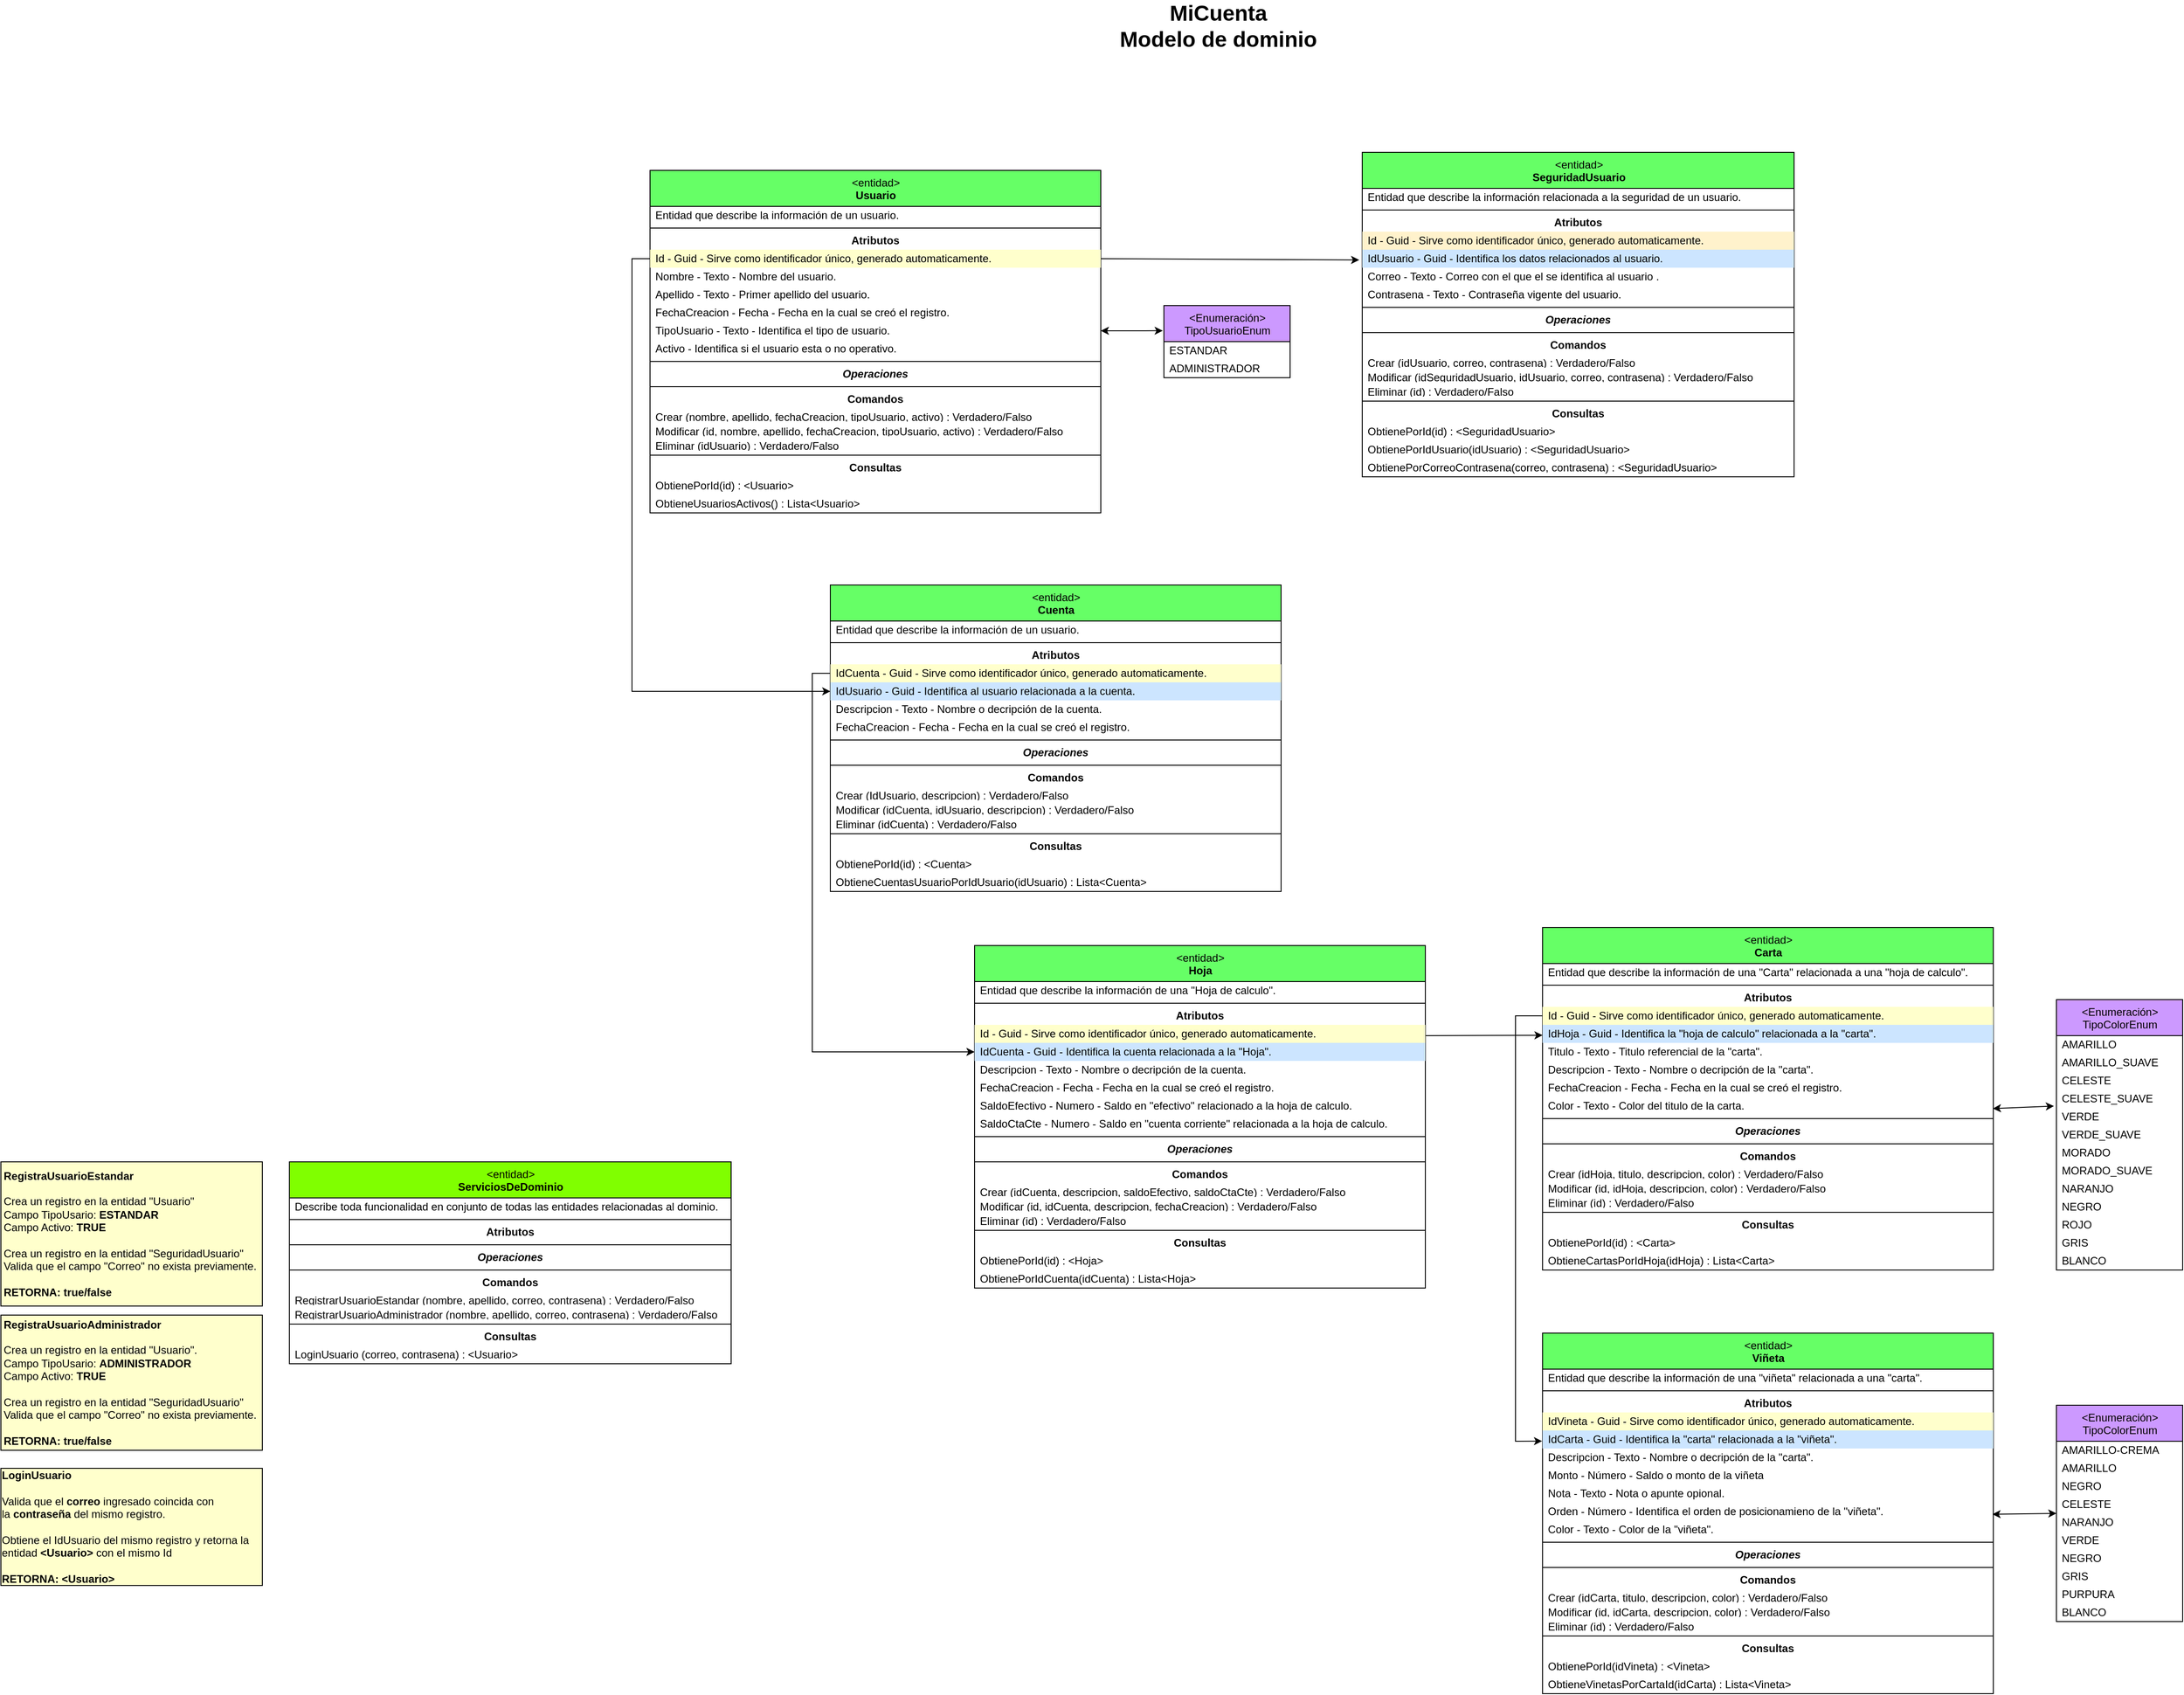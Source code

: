 <mxfile version="22.1.18" type="device">
  <diagram name="Página-1" id="PNPzHJma1M_xxknpWBnT">
    <mxGraphModel dx="1981" dy="1746" grid="1" gridSize="10" guides="1" tooltips="1" connect="1" arrows="1" fold="1" page="1" pageScale="1" pageWidth="827" pageHeight="1169" math="0" shadow="0">
      <root>
        <mxCell id="0" />
        <mxCell id="1" parent="0" />
        <mxCell id="b94cVA0k29TKZ7IqqX47-1" value="&amp;lt;entidad&amp;gt;&lt;br&gt;&lt;b&gt;Usuario&lt;/b&gt;" style="swimlane;fontStyle=0;align=center;verticalAlign=top;childLayout=stackLayout;horizontal=1;startSize=40;horizontalStack=0;resizeParent=1;resizeParentMax=0;resizeLast=0;collapsible=0;marginBottom=0;html=1;fillColor=#66FF66;" parent="1" vertex="1">
          <mxGeometry x="360" y="140" width="500" height="380" as="geometry" />
        </mxCell>
        <mxCell id="b94cVA0k29TKZ7IqqX47-2" value="Entidad que describe la información de un usuario." style="text;html=1;strokeColor=none;fillColor=none;align=left;verticalAlign=middle;spacingLeft=4;spacingRight=4;overflow=hidden;rotatable=0;points=[[0,0.5],[1,0.5]];portConstraint=eastwest;" parent="b94cVA0k29TKZ7IqqX47-1" vertex="1">
          <mxGeometry y="40" width="500" height="20" as="geometry" />
        </mxCell>
        <mxCell id="b94cVA0k29TKZ7IqqX47-3" value="" style="line;strokeWidth=1;fillColor=none;align=left;verticalAlign=middle;spacingTop=-1;spacingLeft=3;spacingRight=3;rotatable=0;labelPosition=right;points=[];portConstraint=eastwest;" parent="b94cVA0k29TKZ7IqqX47-1" vertex="1">
          <mxGeometry y="60" width="500" height="8" as="geometry" />
        </mxCell>
        <mxCell id="b94cVA0k29TKZ7IqqX47-4" value="&lt;b&gt;Atributos&lt;/b&gt;" style="text;html=1;strokeColor=none;fillColor=none;align=center;verticalAlign=middle;spacingLeft=4;spacingRight=4;overflow=hidden;rotatable=0;points=[[0,0.5],[1,0.5]];portConstraint=eastwest;" parent="b94cVA0k29TKZ7IqqX47-1" vertex="1">
          <mxGeometry y="68" width="500" height="20" as="geometry" />
        </mxCell>
        <mxCell id="b94cVA0k29TKZ7IqqX47-5" value="Id - Guid&amp;nbsp;- Sirve como identificador único, generado automaticamente." style="text;html=1;strokeColor=none;fillColor=#FFFFCC;align=left;verticalAlign=middle;spacingLeft=4;spacingRight=4;overflow=hidden;rotatable=0;points=[[0,0.5],[1,0.5]];portConstraint=eastwest;" parent="b94cVA0k29TKZ7IqqX47-1" vertex="1">
          <mxGeometry y="88" width="500" height="20" as="geometry" />
        </mxCell>
        <mxCell id="b94cVA0k29TKZ7IqqX47-6" value="Nombre - Texto - Nombre del usuario." style="text;html=1;strokeColor=none;fillColor=none;align=left;verticalAlign=middle;spacingLeft=4;spacingRight=4;overflow=hidden;rotatable=0;points=[[0,0.5],[1,0.5]];portConstraint=eastwest;" parent="b94cVA0k29TKZ7IqqX47-1" vertex="1">
          <mxGeometry y="108" width="500" height="20" as="geometry" />
        </mxCell>
        <mxCell id="b94cVA0k29TKZ7IqqX47-7" value="Apellido - Texto - Primer apellido del usuario." style="text;html=1;strokeColor=none;fillColor=none;align=left;verticalAlign=middle;spacingLeft=4;spacingRight=4;overflow=hidden;rotatable=0;points=[[0,0.5],[1,0.5]];portConstraint=eastwest;" parent="b94cVA0k29TKZ7IqqX47-1" vertex="1">
          <mxGeometry y="128" width="500" height="20" as="geometry" />
        </mxCell>
        <mxCell id="b94cVA0k29TKZ7IqqX47-8" value="FechaCreacion - Fecha - Fecha en la cual se creó el registro." style="text;html=1;strokeColor=none;fillColor=none;align=left;verticalAlign=middle;spacingLeft=4;spacingRight=4;overflow=hidden;rotatable=0;points=[[0,0.5],[1,0.5]];portConstraint=eastwest;" parent="b94cVA0k29TKZ7IqqX47-1" vertex="1">
          <mxGeometry y="148" width="500" height="20" as="geometry" />
        </mxCell>
        <mxCell id="b94cVA0k29TKZ7IqqX47-9" value="TipoUsuario - Texto - Identifica el tipo de usuario." style="text;html=1;strokeColor=none;fillColor=none;align=left;verticalAlign=middle;spacingLeft=4;spacingRight=4;overflow=hidden;rotatable=0;points=[[0,0.5],[1,0.5]];portConstraint=eastwest;" parent="b94cVA0k29TKZ7IqqX47-1" vertex="1">
          <mxGeometry y="168" width="500" height="20" as="geometry" />
        </mxCell>
        <mxCell id="b94cVA0k29TKZ7IqqX47-10" value="Activo - Identifica si el usuario esta o no operativo." style="text;html=1;strokeColor=none;fillColor=none;align=left;verticalAlign=middle;spacingLeft=4;spacingRight=4;overflow=hidden;rotatable=0;points=[[0,0.5],[1,0.5]];portConstraint=eastwest;" parent="b94cVA0k29TKZ7IqqX47-1" vertex="1">
          <mxGeometry y="188" width="500" height="20" as="geometry" />
        </mxCell>
        <mxCell id="b94cVA0k29TKZ7IqqX47-11" value="" style="line;strokeWidth=1;fillColor=none;align=left;verticalAlign=middle;spacingTop=-1;spacingLeft=3;spacingRight=3;rotatable=0;labelPosition=right;points=[];portConstraint=eastwest;" parent="b94cVA0k29TKZ7IqqX47-1" vertex="1">
          <mxGeometry y="208" width="500" height="8" as="geometry" />
        </mxCell>
        <mxCell id="b94cVA0k29TKZ7IqqX47-12" value="&lt;b&gt;&lt;i&gt;Operaciones&lt;/i&gt;&lt;/b&gt;" style="text;html=1;strokeColor=none;fillColor=none;align=center;verticalAlign=middle;spacingLeft=4;spacingRight=4;overflow=hidden;rotatable=0;points=[[0,0.5],[1,0.5]];portConstraint=eastwest;" parent="b94cVA0k29TKZ7IqqX47-1" vertex="1">
          <mxGeometry y="216" width="500" height="20" as="geometry" />
        </mxCell>
        <mxCell id="b94cVA0k29TKZ7IqqX47-13" value="" style="line;strokeWidth=1;fillColor=none;align=left;verticalAlign=middle;spacingTop=-1;spacingLeft=3;spacingRight=3;rotatable=0;labelPosition=right;points=[];portConstraint=eastwest;" parent="b94cVA0k29TKZ7IqqX47-1" vertex="1">
          <mxGeometry y="236" width="500" height="8" as="geometry" />
        </mxCell>
        <mxCell id="b94cVA0k29TKZ7IqqX47-14" value="&lt;b&gt;Comandos&lt;/b&gt;" style="text;html=1;strokeColor=none;fillColor=none;align=center;verticalAlign=middle;spacingLeft=4;spacingRight=4;overflow=hidden;rotatable=0;points=[[0,0.5],[1,0.5]];portConstraint=eastwest;" parent="b94cVA0k29TKZ7IqqX47-1" vertex="1">
          <mxGeometry y="244" width="500" height="20" as="geometry" />
        </mxCell>
        <mxCell id="b94cVA0k29TKZ7IqqX47-15" value="&lt;div&gt;Crear (nombre, apellido, fechaCreacion, tipoUsuario, activo&lt;span style=&quot;background-color: initial;&quot;&gt;) : Verdadero/Falso&lt;/span&gt;&lt;/div&gt;" style="text;html=1;strokeColor=none;fillColor=none;align=left;verticalAlign=middle;spacingLeft=4;spacingRight=4;overflow=hidden;rotatable=0;points=[[0,0.5],[1,0.5]];portConstraint=eastwest;" parent="b94cVA0k29TKZ7IqqX47-1" vertex="1">
          <mxGeometry y="264" width="500" height="16" as="geometry" />
        </mxCell>
        <mxCell id="b94cVA0k29TKZ7IqqX47-16" value="&lt;div&gt;Modificar (id, nombre, apellido, fechaCreacion, tipoUsuario, activo&lt;span style=&quot;background-color: initial;&quot;&gt;) : Verdadero/Falso&lt;/span&gt;&lt;/div&gt;" style="text;html=1;strokeColor=none;fillColor=none;align=left;verticalAlign=middle;spacingLeft=4;spacingRight=4;overflow=hidden;rotatable=0;points=[[0,0.5],[1,0.5]];portConstraint=eastwest;" parent="b94cVA0k29TKZ7IqqX47-1" vertex="1">
          <mxGeometry y="280" width="500" height="16" as="geometry" />
        </mxCell>
        <mxCell id="b94cVA0k29TKZ7IqqX47-17" value="&lt;div&gt;Eliminar (idUsuario&lt;span style=&quot;background-color: initial;&quot;&gt;) : Verdadero/Falso&lt;/span&gt;&lt;/div&gt;" style="text;html=1;strokeColor=none;fillColor=none;align=left;verticalAlign=middle;spacingLeft=4;spacingRight=4;overflow=hidden;rotatable=0;points=[[0,0.5],[1,0.5]];portConstraint=eastwest;" parent="b94cVA0k29TKZ7IqqX47-1" vertex="1">
          <mxGeometry y="296" width="500" height="16" as="geometry" />
        </mxCell>
        <mxCell id="b94cVA0k29TKZ7IqqX47-18" value="" style="line;strokeWidth=1;fillColor=none;align=left;verticalAlign=middle;spacingTop=-1;spacingLeft=3;spacingRight=3;rotatable=0;labelPosition=right;points=[];portConstraint=eastwest;" parent="b94cVA0k29TKZ7IqqX47-1" vertex="1">
          <mxGeometry y="312" width="500" height="8" as="geometry" />
        </mxCell>
        <mxCell id="b94cVA0k29TKZ7IqqX47-19" value="&lt;b&gt;Consultas&lt;/b&gt;" style="text;html=1;strokeColor=none;fillColor=none;align=center;verticalAlign=middle;spacingLeft=4;spacingRight=4;overflow=hidden;rotatable=0;points=[[0,0.5],[1,0.5]];portConstraint=eastwest;" parent="b94cVA0k29TKZ7IqqX47-1" vertex="1">
          <mxGeometry y="320" width="500" height="20" as="geometry" />
        </mxCell>
        <mxCell id="b94cVA0k29TKZ7IqqX47-20" value="ObtienePorId(id) : &amp;lt;Usuario&amp;gt;" style="text;html=1;strokeColor=none;fillColor=none;align=left;verticalAlign=middle;spacingLeft=4;spacingRight=4;overflow=hidden;rotatable=0;points=[[0,0.5],[1,0.5]];portConstraint=eastwest;" parent="b94cVA0k29TKZ7IqqX47-1" vertex="1">
          <mxGeometry y="340" width="500" height="20" as="geometry" />
        </mxCell>
        <mxCell id="b94cVA0k29TKZ7IqqX47-21" value="ObtieneUsuariosActivos() : Lista&amp;lt;Usuario&amp;gt;" style="text;html=1;strokeColor=none;fillColor=none;align=left;verticalAlign=middle;spacingLeft=4;spacingRight=4;overflow=hidden;rotatable=0;points=[[0,0.5],[1,0.5]];portConstraint=eastwest;" parent="b94cVA0k29TKZ7IqqX47-1" vertex="1">
          <mxGeometry y="360" width="500" height="20" as="geometry" />
        </mxCell>
        <mxCell id="b94cVA0k29TKZ7IqqX47-22" value="&amp;lt;Enumeración&amp;gt;&lt;br&gt;TipoUsuarioEnum" style="swimlane;fontStyle=0;align=center;verticalAlign=top;childLayout=stackLayout;horizontal=1;startSize=40;horizontalStack=0;resizeParent=1;resizeParentMax=0;resizeLast=0;collapsible=0;marginBottom=0;html=1;fillColor=#CC99FF;" parent="1" vertex="1">
          <mxGeometry x="930" y="290" width="140" height="80" as="geometry" />
        </mxCell>
        <mxCell id="b94cVA0k29TKZ7IqqX47-23" value="ESTANDAR" style="text;html=1;strokeColor=none;fillColor=none;align=left;verticalAlign=middle;spacingLeft=4;spacingRight=4;overflow=hidden;rotatable=0;points=[[0,0.5],[1,0.5]];portConstraint=eastwest;" parent="b94cVA0k29TKZ7IqqX47-22" vertex="1">
          <mxGeometry y="40" width="140" height="20" as="geometry" />
        </mxCell>
        <mxCell id="b94cVA0k29TKZ7IqqX47-24" value="ADMINISTRADOR" style="text;html=1;strokeColor=none;fillColor=none;align=left;verticalAlign=middle;spacingLeft=4;spacingRight=4;overflow=hidden;rotatable=0;points=[[0,0.5],[1,0.5]];portConstraint=eastwest;" parent="b94cVA0k29TKZ7IqqX47-22" vertex="1">
          <mxGeometry y="60" width="140" height="20" as="geometry" />
        </mxCell>
        <mxCell id="b94cVA0k29TKZ7IqqX47-25" value="" style="endArrow=classic;startArrow=classic;html=1;rounded=0;entryX=-0.009;entryY=0.349;entryDx=0;entryDy=0;exitX=1;exitY=0.5;exitDx=0;exitDy=0;entryPerimeter=0;" parent="1" source="b94cVA0k29TKZ7IqqX47-9" target="b94cVA0k29TKZ7IqqX47-22" edge="1">
          <mxGeometry width="50" height="50" relative="1" as="geometry">
            <mxPoint x="790" y="380" as="sourcePoint" />
            <mxPoint x="840" y="330" as="targetPoint" />
          </mxGeometry>
        </mxCell>
        <mxCell id="b94cVA0k29TKZ7IqqX47-26" value="&amp;lt;entidad&amp;gt;&lt;br&gt;&lt;b&gt;SeguridadUsuario&lt;/b&gt;" style="swimlane;fontStyle=0;align=center;verticalAlign=top;childLayout=stackLayout;horizontal=1;startSize=40;horizontalStack=0;resizeParent=1;resizeParentMax=0;resizeLast=0;collapsible=0;marginBottom=0;html=1;fillColor=#66FF66;" parent="1" vertex="1">
          <mxGeometry x="1150" y="120" width="479" height="360" as="geometry" />
        </mxCell>
        <mxCell id="b94cVA0k29TKZ7IqqX47-27" value="Entidad que describe la información relacionada a la seguridad de un usuario." style="text;html=1;strokeColor=none;fillColor=none;align=left;verticalAlign=middle;spacingLeft=4;spacingRight=4;overflow=hidden;rotatable=0;points=[[0,0.5],[1,0.5]];portConstraint=eastwest;" parent="b94cVA0k29TKZ7IqqX47-26" vertex="1">
          <mxGeometry y="40" width="479" height="20" as="geometry" />
        </mxCell>
        <mxCell id="b94cVA0k29TKZ7IqqX47-28" value="" style="line;strokeWidth=1;fillColor=none;align=left;verticalAlign=middle;spacingTop=-1;spacingLeft=3;spacingRight=3;rotatable=0;labelPosition=right;points=[];portConstraint=eastwest;" parent="b94cVA0k29TKZ7IqqX47-26" vertex="1">
          <mxGeometry y="60" width="479" height="8" as="geometry" />
        </mxCell>
        <mxCell id="b94cVA0k29TKZ7IqqX47-29" value="&lt;b&gt;Atributos&lt;/b&gt;" style="text;html=1;strokeColor=none;fillColor=none;align=center;verticalAlign=middle;spacingLeft=4;spacingRight=4;overflow=hidden;rotatable=0;points=[[0,0.5],[1,0.5]];portConstraint=eastwest;" parent="b94cVA0k29TKZ7IqqX47-26" vertex="1">
          <mxGeometry y="68" width="479" height="20" as="geometry" />
        </mxCell>
        <mxCell id="b94cVA0k29TKZ7IqqX47-30" value="Id - Guid&amp;nbsp;- Sirve como identificador único, generado automaticamente." style="text;html=1;strokeColor=none;fillColor=#FFF2CC;align=left;verticalAlign=middle;spacingLeft=4;spacingRight=4;overflow=hidden;rotatable=0;points=[[0,0.5],[1,0.5]];portConstraint=eastwest;" parent="b94cVA0k29TKZ7IqqX47-26" vertex="1">
          <mxGeometry y="88" width="479" height="20" as="geometry" />
        </mxCell>
        <mxCell id="b94cVA0k29TKZ7IqqX47-31" value="IdUsuario - Guid - Identifica los datos relacionados al usuario." style="text;html=1;strokeColor=none;fillColor=#CCE5FF;align=left;verticalAlign=middle;spacingLeft=4;spacingRight=4;overflow=hidden;rotatable=0;points=[[0,0.5],[1,0.5]];portConstraint=eastwest;" parent="b94cVA0k29TKZ7IqqX47-26" vertex="1">
          <mxGeometry y="108" width="479" height="20" as="geometry" />
        </mxCell>
        <mxCell id="b94cVA0k29TKZ7IqqX47-32" value="Correo - Texto - Correo con el que el se identifica al usuario ." style="text;html=1;strokeColor=none;fillColor=none;align=left;verticalAlign=middle;spacingLeft=4;spacingRight=4;overflow=hidden;rotatable=0;points=[[0,0.5],[1,0.5]];portConstraint=eastwest;" parent="b94cVA0k29TKZ7IqqX47-26" vertex="1">
          <mxGeometry y="128" width="479" height="20" as="geometry" />
        </mxCell>
        <mxCell id="b94cVA0k29TKZ7IqqX47-33" value="Contrasena - Texto - Contraseña vigente del usuario." style="text;html=1;strokeColor=none;fillColor=none;align=left;verticalAlign=middle;spacingLeft=4;spacingRight=4;overflow=hidden;rotatable=0;points=[[0,0.5],[1,0.5]];portConstraint=eastwest;" parent="b94cVA0k29TKZ7IqqX47-26" vertex="1">
          <mxGeometry y="148" width="479" height="20" as="geometry" />
        </mxCell>
        <mxCell id="b94cVA0k29TKZ7IqqX47-36" value="" style="line;strokeWidth=1;fillColor=none;align=left;verticalAlign=middle;spacingTop=-1;spacingLeft=3;spacingRight=3;rotatable=0;labelPosition=right;points=[];portConstraint=eastwest;" parent="b94cVA0k29TKZ7IqqX47-26" vertex="1">
          <mxGeometry y="168" width="479" height="8" as="geometry" />
        </mxCell>
        <mxCell id="b94cVA0k29TKZ7IqqX47-37" value="&lt;b&gt;&lt;i&gt;Operaciones&lt;/i&gt;&lt;/b&gt;" style="text;html=1;strokeColor=none;fillColor=none;align=center;verticalAlign=middle;spacingLeft=4;spacingRight=4;overflow=hidden;rotatable=0;points=[[0,0.5],[1,0.5]];portConstraint=eastwest;" parent="b94cVA0k29TKZ7IqqX47-26" vertex="1">
          <mxGeometry y="176" width="479" height="20" as="geometry" />
        </mxCell>
        <mxCell id="b94cVA0k29TKZ7IqqX47-38" value="" style="line;strokeWidth=1;fillColor=none;align=left;verticalAlign=middle;spacingTop=-1;spacingLeft=3;spacingRight=3;rotatable=0;labelPosition=right;points=[];portConstraint=eastwest;" parent="b94cVA0k29TKZ7IqqX47-26" vertex="1">
          <mxGeometry y="196" width="479" height="8" as="geometry" />
        </mxCell>
        <mxCell id="b94cVA0k29TKZ7IqqX47-39" value="&lt;b&gt;Comandos&lt;/b&gt;" style="text;html=1;strokeColor=none;fillColor=none;align=center;verticalAlign=middle;spacingLeft=4;spacingRight=4;overflow=hidden;rotatable=0;points=[[0,0.5],[1,0.5]];portConstraint=eastwest;" parent="b94cVA0k29TKZ7IqqX47-26" vertex="1">
          <mxGeometry y="204" width="479" height="20" as="geometry" />
        </mxCell>
        <mxCell id="b94cVA0k29TKZ7IqqX47-40" value="&lt;div&gt;Crear (idUsuario, correo, contrasena&lt;span style=&quot;background-color: initial;&quot;&gt;) : Verdadero/Falso&lt;/span&gt;&lt;/div&gt;" style="text;html=1;strokeColor=none;fillColor=none;align=left;verticalAlign=middle;spacingLeft=4;spacingRight=4;overflow=hidden;rotatable=0;points=[[0,0.5],[1,0.5]];portConstraint=eastwest;" parent="b94cVA0k29TKZ7IqqX47-26" vertex="1">
          <mxGeometry y="224" width="479" height="16" as="geometry" />
        </mxCell>
        <mxCell id="b94cVA0k29TKZ7IqqX47-41" value="&lt;div&gt;Modificar (idSeguridadUsuario, idUsuario, correo, contrasena&lt;span style=&quot;background-color: initial;&quot;&gt;) : Verdadero/Falso&lt;/span&gt;&lt;/div&gt;" style="text;html=1;strokeColor=none;fillColor=none;align=left;verticalAlign=middle;spacingLeft=4;spacingRight=4;overflow=hidden;rotatable=0;points=[[0,0.5],[1,0.5]];portConstraint=eastwest;" parent="b94cVA0k29TKZ7IqqX47-26" vertex="1">
          <mxGeometry y="240" width="479" height="16" as="geometry" />
        </mxCell>
        <mxCell id="b94cVA0k29TKZ7IqqX47-42" value="&lt;div&gt;Eliminar (id&lt;span style=&quot;background-color: initial;&quot;&gt;) : Verdadero/Falso&lt;/span&gt;&lt;/div&gt;" style="text;html=1;strokeColor=none;fillColor=none;align=left;verticalAlign=middle;spacingLeft=4;spacingRight=4;overflow=hidden;rotatable=0;points=[[0,0.5],[1,0.5]];portConstraint=eastwest;" parent="b94cVA0k29TKZ7IqqX47-26" vertex="1">
          <mxGeometry y="256" width="479" height="16" as="geometry" />
        </mxCell>
        <mxCell id="b94cVA0k29TKZ7IqqX47-43" value="" style="line;strokeWidth=1;fillColor=none;align=left;verticalAlign=middle;spacingTop=-1;spacingLeft=3;spacingRight=3;rotatable=0;labelPosition=right;points=[];portConstraint=eastwest;" parent="b94cVA0k29TKZ7IqqX47-26" vertex="1">
          <mxGeometry y="272" width="479" height="8" as="geometry" />
        </mxCell>
        <mxCell id="b94cVA0k29TKZ7IqqX47-44" value="&lt;b&gt;Consultas&lt;/b&gt;" style="text;html=1;strokeColor=none;fillColor=none;align=center;verticalAlign=middle;spacingLeft=4;spacingRight=4;overflow=hidden;rotatable=0;points=[[0,0.5],[1,0.5]];portConstraint=eastwest;" parent="b94cVA0k29TKZ7IqqX47-26" vertex="1">
          <mxGeometry y="280" width="479" height="20" as="geometry" />
        </mxCell>
        <mxCell id="wBn_N7xnAYk5wBqeMCyS-1" value="ObtienePorId(id) : &amp;lt;SeguridadUsuario&amp;gt;" style="text;html=1;strokeColor=none;fillColor=none;align=left;verticalAlign=middle;spacingLeft=4;spacingRight=4;overflow=hidden;rotatable=0;points=[[0,0.5],[1,0.5]];portConstraint=eastwest;" vertex="1" parent="b94cVA0k29TKZ7IqqX47-26">
          <mxGeometry y="300" width="479" height="20" as="geometry" />
        </mxCell>
        <mxCell id="lMrtYpgyD_vxYrYBCoRC-1" value="ObtienePorIdUsuario(idUsuario) : &amp;lt;SeguridadUsuario&amp;gt;" style="text;html=1;strokeColor=none;fillColor=none;align=left;verticalAlign=middle;spacingLeft=4;spacingRight=4;overflow=hidden;rotatable=0;points=[[0,0.5],[1,0.5]];portConstraint=eastwest;" parent="b94cVA0k29TKZ7IqqX47-26" vertex="1">
          <mxGeometry y="320" width="479" height="20" as="geometry" />
        </mxCell>
        <mxCell id="b94cVA0k29TKZ7IqqX47-45" value="ObtienePorCorreoContrasena(correo, contrasena) : &amp;lt;SeguridadUsuario&amp;gt;" style="text;html=1;strokeColor=none;fillColor=none;align=left;verticalAlign=middle;spacingLeft=4;spacingRight=4;overflow=hidden;rotatable=0;points=[[0,0.5],[1,0.5]];portConstraint=eastwest;" parent="b94cVA0k29TKZ7IqqX47-26" vertex="1">
          <mxGeometry y="340" width="479" height="20" as="geometry" />
        </mxCell>
        <mxCell id="b94cVA0k29TKZ7IqqX47-47" value="" style="endArrow=classic;html=1;rounded=0;entryX=-0.007;entryY=0.571;entryDx=0;entryDy=0;entryPerimeter=0;exitX=1;exitY=0.5;exitDx=0;exitDy=0;" parent="1" source="b94cVA0k29TKZ7IqqX47-5" target="b94cVA0k29TKZ7IqqX47-31" edge="1">
          <mxGeometry width="50" height="50" relative="1" as="geometry">
            <mxPoint x="1070" y="400" as="sourcePoint" />
            <mxPoint x="1120" y="350" as="targetPoint" />
          </mxGeometry>
        </mxCell>
        <mxCell id="b94cVA0k29TKZ7IqqX47-48" value="MiCuenta&lt;br&gt;Modelo de dominio" style="text;strokeColor=none;fillColor=none;html=1;fontSize=24;fontStyle=1;verticalAlign=middle;align=center;" parent="1" vertex="1">
          <mxGeometry x="940" y="-40" width="100" height="40" as="geometry" />
        </mxCell>
        <mxCell id="b94cVA0k29TKZ7IqqX47-49" value="&amp;lt;entidad&amp;gt;&lt;br&gt;&lt;b&gt;Cuenta&lt;/b&gt;" style="swimlane;fontStyle=0;align=center;verticalAlign=top;childLayout=stackLayout;horizontal=1;startSize=40;horizontalStack=0;resizeParent=1;resizeParentMax=0;resizeLast=0;collapsible=0;marginBottom=0;html=1;fillColor=#66FF66;" parent="1" vertex="1">
          <mxGeometry x="560" y="600" width="500" height="340" as="geometry" />
        </mxCell>
        <mxCell id="b94cVA0k29TKZ7IqqX47-50" value="Entidad que describe la información de un usuario." style="text;html=1;strokeColor=none;fillColor=none;align=left;verticalAlign=middle;spacingLeft=4;spacingRight=4;overflow=hidden;rotatable=0;points=[[0,0.5],[1,0.5]];portConstraint=eastwest;" parent="b94cVA0k29TKZ7IqqX47-49" vertex="1">
          <mxGeometry y="40" width="500" height="20" as="geometry" />
        </mxCell>
        <mxCell id="b94cVA0k29TKZ7IqqX47-51" value="" style="line;strokeWidth=1;fillColor=none;align=left;verticalAlign=middle;spacingTop=-1;spacingLeft=3;spacingRight=3;rotatable=0;labelPosition=right;points=[];portConstraint=eastwest;" parent="b94cVA0k29TKZ7IqqX47-49" vertex="1">
          <mxGeometry y="60" width="500" height="8" as="geometry" />
        </mxCell>
        <mxCell id="b94cVA0k29TKZ7IqqX47-52" value="&lt;b&gt;Atributos&lt;/b&gt;" style="text;html=1;strokeColor=none;fillColor=none;align=center;verticalAlign=middle;spacingLeft=4;spacingRight=4;overflow=hidden;rotatable=0;points=[[0,0.5],[1,0.5]];portConstraint=eastwest;" parent="b94cVA0k29TKZ7IqqX47-49" vertex="1">
          <mxGeometry y="68" width="500" height="20" as="geometry" />
        </mxCell>
        <mxCell id="b94cVA0k29TKZ7IqqX47-70" value="IdCuenta - Guid&amp;nbsp;- Sirve como identificador único, generado automaticamente." style="text;html=1;strokeColor=none;fillColor=#FFFFCC;align=left;verticalAlign=middle;spacingLeft=4;spacingRight=4;overflow=hidden;rotatable=0;points=[[0,0.5],[1,0.5]];portConstraint=eastwest;" parent="b94cVA0k29TKZ7IqqX47-49" vertex="1">
          <mxGeometry y="88" width="500" height="20" as="geometry" />
        </mxCell>
        <mxCell id="b94cVA0k29TKZ7IqqX47-53" value="IdUsuario - Guid&amp;nbsp;- Identifica al usuario relacionada a la cuenta." style="text;html=1;strokeColor=none;fillColor=#CCE5FF;align=left;verticalAlign=middle;spacingLeft=4;spacingRight=4;overflow=hidden;rotatable=0;points=[[0,0.5],[1,0.5]];portConstraint=eastwest;" parent="b94cVA0k29TKZ7IqqX47-49" vertex="1">
          <mxGeometry y="108" width="500" height="20" as="geometry" />
        </mxCell>
        <mxCell id="b94cVA0k29TKZ7IqqX47-54" value="Descripcion - Texto - Nombre o decripción de la cuenta." style="text;html=1;strokeColor=none;fillColor=none;align=left;verticalAlign=middle;spacingLeft=4;spacingRight=4;overflow=hidden;rotatable=0;points=[[0,0.5],[1,0.5]];portConstraint=eastwest;" parent="b94cVA0k29TKZ7IqqX47-49" vertex="1">
          <mxGeometry y="128" width="500" height="20" as="geometry" />
        </mxCell>
        <mxCell id="b94cVA0k29TKZ7IqqX47-56" value="FechaCreacion - Fecha - Fecha en la cual se creó el registro." style="text;html=1;strokeColor=none;fillColor=none;align=left;verticalAlign=middle;spacingLeft=4;spacingRight=4;overflow=hidden;rotatable=0;points=[[0,0.5],[1,0.5]];portConstraint=eastwest;" parent="b94cVA0k29TKZ7IqqX47-49" vertex="1">
          <mxGeometry y="148" width="500" height="20" as="geometry" />
        </mxCell>
        <mxCell id="b94cVA0k29TKZ7IqqX47-59" value="" style="line;strokeWidth=1;fillColor=none;align=left;verticalAlign=middle;spacingTop=-1;spacingLeft=3;spacingRight=3;rotatable=0;labelPosition=right;points=[];portConstraint=eastwest;" parent="b94cVA0k29TKZ7IqqX47-49" vertex="1">
          <mxGeometry y="168" width="500" height="8" as="geometry" />
        </mxCell>
        <mxCell id="b94cVA0k29TKZ7IqqX47-60" value="&lt;b&gt;&lt;i&gt;Operaciones&lt;/i&gt;&lt;/b&gt;" style="text;html=1;strokeColor=none;fillColor=none;align=center;verticalAlign=middle;spacingLeft=4;spacingRight=4;overflow=hidden;rotatable=0;points=[[0,0.5],[1,0.5]];portConstraint=eastwest;" parent="b94cVA0k29TKZ7IqqX47-49" vertex="1">
          <mxGeometry y="176" width="500" height="20" as="geometry" />
        </mxCell>
        <mxCell id="b94cVA0k29TKZ7IqqX47-61" value="" style="line;strokeWidth=1;fillColor=none;align=left;verticalAlign=middle;spacingTop=-1;spacingLeft=3;spacingRight=3;rotatable=0;labelPosition=right;points=[];portConstraint=eastwest;" parent="b94cVA0k29TKZ7IqqX47-49" vertex="1">
          <mxGeometry y="196" width="500" height="8" as="geometry" />
        </mxCell>
        <mxCell id="b94cVA0k29TKZ7IqqX47-62" value="&lt;b&gt;Comandos&lt;/b&gt;" style="text;html=1;strokeColor=none;fillColor=none;align=center;verticalAlign=middle;spacingLeft=4;spacingRight=4;overflow=hidden;rotatable=0;points=[[0,0.5],[1,0.5]];portConstraint=eastwest;" parent="b94cVA0k29TKZ7IqqX47-49" vertex="1">
          <mxGeometry y="204" width="500" height="20" as="geometry" />
        </mxCell>
        <mxCell id="b94cVA0k29TKZ7IqqX47-63" value="&lt;div&gt;Crear (IdUsuario, descripcion&lt;span style=&quot;background-color: initial;&quot;&gt;) : Verdadero/Falso&lt;/span&gt;&lt;/div&gt;" style="text;html=1;strokeColor=none;fillColor=none;align=left;verticalAlign=middle;spacingLeft=4;spacingRight=4;overflow=hidden;rotatable=0;points=[[0,0.5],[1,0.5]];portConstraint=eastwest;" parent="b94cVA0k29TKZ7IqqX47-49" vertex="1">
          <mxGeometry y="224" width="500" height="16" as="geometry" />
        </mxCell>
        <mxCell id="b94cVA0k29TKZ7IqqX47-64" value="&lt;div&gt;Modificar (idCuenta, idUsuario, descripcion&lt;span style=&quot;background-color: initial;&quot;&gt;) : Verdadero/Falso&lt;/span&gt;&lt;/div&gt;" style="text;html=1;strokeColor=none;fillColor=none;align=left;verticalAlign=middle;spacingLeft=4;spacingRight=4;overflow=hidden;rotatable=0;points=[[0,0.5],[1,0.5]];portConstraint=eastwest;" parent="b94cVA0k29TKZ7IqqX47-49" vertex="1">
          <mxGeometry y="240" width="500" height="16" as="geometry" />
        </mxCell>
        <mxCell id="b94cVA0k29TKZ7IqqX47-65" value="&lt;div&gt;Eliminar (idCuenta&lt;span style=&quot;background-color: initial;&quot;&gt;) : Verdadero/Falso&lt;/span&gt;&lt;/div&gt;" style="text;html=1;strokeColor=none;fillColor=none;align=left;verticalAlign=middle;spacingLeft=4;spacingRight=4;overflow=hidden;rotatable=0;points=[[0,0.5],[1,0.5]];portConstraint=eastwest;" parent="b94cVA0k29TKZ7IqqX47-49" vertex="1">
          <mxGeometry y="256" width="500" height="16" as="geometry" />
        </mxCell>
        <mxCell id="b94cVA0k29TKZ7IqqX47-66" value="" style="line;strokeWidth=1;fillColor=none;align=left;verticalAlign=middle;spacingTop=-1;spacingLeft=3;spacingRight=3;rotatable=0;labelPosition=right;points=[];portConstraint=eastwest;" parent="b94cVA0k29TKZ7IqqX47-49" vertex="1">
          <mxGeometry y="272" width="500" height="8" as="geometry" />
        </mxCell>
        <mxCell id="b94cVA0k29TKZ7IqqX47-67" value="&lt;b&gt;Consultas&lt;/b&gt;" style="text;html=1;strokeColor=none;fillColor=none;align=center;verticalAlign=middle;spacingLeft=4;spacingRight=4;overflow=hidden;rotatable=0;points=[[0,0.5],[1,0.5]];portConstraint=eastwest;" parent="b94cVA0k29TKZ7IqqX47-49" vertex="1">
          <mxGeometry y="280" width="500" height="20" as="geometry" />
        </mxCell>
        <mxCell id="b94cVA0k29TKZ7IqqX47-68" value="ObtienePorId(id) : &amp;lt;Cuenta&amp;gt;" style="text;html=1;strokeColor=none;fillColor=none;align=left;verticalAlign=middle;spacingLeft=4;spacingRight=4;overflow=hidden;rotatable=0;points=[[0,0.5],[1,0.5]];portConstraint=eastwest;" parent="b94cVA0k29TKZ7IqqX47-49" vertex="1">
          <mxGeometry y="300" width="500" height="20" as="geometry" />
        </mxCell>
        <mxCell id="gwzrVTT4htGcV4qDAFWw-1" value="ObtieneCuentasUsuarioPorIdUsuario(idUsuario) : Lista&amp;lt;Cuenta&amp;gt;" style="text;html=1;strokeColor=none;fillColor=none;align=left;verticalAlign=middle;spacingLeft=4;spacingRight=4;overflow=hidden;rotatable=0;points=[[0,0.5],[1,0.5]];portConstraint=eastwest;" parent="b94cVA0k29TKZ7IqqX47-49" vertex="1">
          <mxGeometry y="320" width="500" height="20" as="geometry" />
        </mxCell>
        <mxCell id="b94cVA0k29TKZ7IqqX47-71" value="" style="endArrow=classic;html=1;rounded=0;exitX=0;exitY=0.5;exitDx=0;exitDy=0;entryX=0;entryY=0.5;entryDx=0;entryDy=0;" parent="1" source="b94cVA0k29TKZ7IqqX47-5" target="b94cVA0k29TKZ7IqqX47-53" edge="1">
          <mxGeometry width="50" height="50" relative="1" as="geometry">
            <mxPoint x="650" y="480" as="sourcePoint" />
            <mxPoint x="700" y="430" as="targetPoint" />
            <Array as="points">
              <mxPoint x="340" y="238" />
              <mxPoint x="340" y="718" />
            </Array>
          </mxGeometry>
        </mxCell>
        <mxCell id="b94cVA0k29TKZ7IqqX47-72" value="&amp;lt;entidad&amp;gt;&lt;br&gt;&lt;b&gt;Hoja&lt;/b&gt;" style="swimlane;fontStyle=0;align=center;verticalAlign=top;childLayout=stackLayout;horizontal=1;startSize=40;horizontalStack=0;resizeParent=1;resizeParentMax=0;resizeLast=0;collapsible=0;marginBottom=0;html=1;fillColor=#66FF66;" parent="1" vertex="1">
          <mxGeometry x="720" y="1000" width="500" height="380" as="geometry" />
        </mxCell>
        <mxCell id="b94cVA0k29TKZ7IqqX47-73" value="Entidad que describe la información de una &quot;Hoja de calculo&quot;." style="text;html=1;strokeColor=none;fillColor=none;align=left;verticalAlign=middle;spacingLeft=4;spacingRight=4;overflow=hidden;rotatable=0;points=[[0,0.5],[1,0.5]];portConstraint=eastwest;" parent="b94cVA0k29TKZ7IqqX47-72" vertex="1">
          <mxGeometry y="40" width="500" height="20" as="geometry" />
        </mxCell>
        <mxCell id="b94cVA0k29TKZ7IqqX47-74" value="" style="line;strokeWidth=1;fillColor=none;align=left;verticalAlign=middle;spacingTop=-1;spacingLeft=3;spacingRight=3;rotatable=0;labelPosition=right;points=[];portConstraint=eastwest;" parent="b94cVA0k29TKZ7IqqX47-72" vertex="1">
          <mxGeometry y="60" width="500" height="8" as="geometry" />
        </mxCell>
        <mxCell id="b94cVA0k29TKZ7IqqX47-75" value="&lt;b&gt;Atributos&lt;/b&gt;" style="text;html=1;strokeColor=none;fillColor=none;align=center;verticalAlign=middle;spacingLeft=4;spacingRight=4;overflow=hidden;rotatable=0;points=[[0,0.5],[1,0.5]];portConstraint=eastwest;" parent="b94cVA0k29TKZ7IqqX47-72" vertex="1">
          <mxGeometry y="68" width="500" height="20" as="geometry" />
        </mxCell>
        <mxCell id="b94cVA0k29TKZ7IqqX47-76" value="Id - Guid&amp;nbsp;- Sirve como identificador único, generado automaticamente." style="text;html=1;strokeColor=none;fillColor=#FFFFCC;align=left;verticalAlign=middle;spacingLeft=4;spacingRight=4;overflow=hidden;rotatable=0;points=[[0,0.5],[1,0.5]];portConstraint=eastwest;" parent="b94cVA0k29TKZ7IqqX47-72" vertex="1">
          <mxGeometry y="88" width="500" height="20" as="geometry" />
        </mxCell>
        <mxCell id="b94cVA0k29TKZ7IqqX47-77" value="IdCuenta - Guid&amp;nbsp;- Identifica la cuenta relacionada a la &quot;Hoja&quot;." style="text;html=1;strokeColor=none;fillColor=#CCE5FF;align=left;verticalAlign=middle;spacingLeft=4;spacingRight=4;overflow=hidden;rotatable=0;points=[[0,0.5],[1,0.5]];portConstraint=eastwest;" parent="b94cVA0k29TKZ7IqqX47-72" vertex="1">
          <mxGeometry y="108" width="500" height="20" as="geometry" />
        </mxCell>
        <mxCell id="b94cVA0k29TKZ7IqqX47-78" value="Descripcion - Texto - Nombre o decripción de la cuenta." style="text;html=1;strokeColor=none;fillColor=none;align=left;verticalAlign=middle;spacingLeft=4;spacingRight=4;overflow=hidden;rotatable=0;points=[[0,0.5],[1,0.5]];portConstraint=eastwest;" parent="b94cVA0k29TKZ7IqqX47-72" vertex="1">
          <mxGeometry y="128" width="500" height="20" as="geometry" />
        </mxCell>
        <mxCell id="b94cVA0k29TKZ7IqqX47-79" value="FechaCreacion - Fecha - Fecha en la cual se creó el registro." style="text;html=1;strokeColor=none;fillColor=none;align=left;verticalAlign=middle;spacingLeft=4;spacingRight=4;overflow=hidden;rotatable=0;points=[[0,0.5],[1,0.5]];portConstraint=eastwest;" parent="b94cVA0k29TKZ7IqqX47-72" vertex="1">
          <mxGeometry y="148" width="500" height="20" as="geometry" />
        </mxCell>
        <mxCell id="b94cVA0k29TKZ7IqqX47-91" value="SaldoEfectivo - Numero - Saldo en &quot;efectivo&quot; relacionado a la hoja de calculo." style="text;html=1;strokeColor=none;fillColor=none;align=left;verticalAlign=middle;spacingLeft=4;spacingRight=4;overflow=hidden;rotatable=0;points=[[0,0.5],[1,0.5]];portConstraint=eastwest;" parent="b94cVA0k29TKZ7IqqX47-72" vertex="1">
          <mxGeometry y="168" width="500" height="20" as="geometry" />
        </mxCell>
        <mxCell id="b94cVA0k29TKZ7IqqX47-92" value="SaldoCtaCte - Numero - Saldo en &quot;cuenta corriente&quot; relacionada a la hoja de calculo." style="text;html=1;strokeColor=none;fillColor=none;align=left;verticalAlign=middle;spacingLeft=4;spacingRight=4;overflow=hidden;rotatable=0;points=[[0,0.5],[1,0.5]];portConstraint=eastwest;" parent="b94cVA0k29TKZ7IqqX47-72" vertex="1">
          <mxGeometry y="188" width="500" height="20" as="geometry" />
        </mxCell>
        <mxCell id="b94cVA0k29TKZ7IqqX47-80" value="" style="line;strokeWidth=1;fillColor=none;align=left;verticalAlign=middle;spacingTop=-1;spacingLeft=3;spacingRight=3;rotatable=0;labelPosition=right;points=[];portConstraint=eastwest;" parent="b94cVA0k29TKZ7IqqX47-72" vertex="1">
          <mxGeometry y="208" width="500" height="8" as="geometry" />
        </mxCell>
        <mxCell id="b94cVA0k29TKZ7IqqX47-81" value="&lt;b&gt;&lt;i&gt;Operaciones&lt;/i&gt;&lt;/b&gt;" style="text;html=1;strokeColor=none;fillColor=none;align=center;verticalAlign=middle;spacingLeft=4;spacingRight=4;overflow=hidden;rotatable=0;points=[[0,0.5],[1,0.5]];portConstraint=eastwest;" parent="b94cVA0k29TKZ7IqqX47-72" vertex="1">
          <mxGeometry y="216" width="500" height="20" as="geometry" />
        </mxCell>
        <mxCell id="b94cVA0k29TKZ7IqqX47-82" value="" style="line;strokeWidth=1;fillColor=none;align=left;verticalAlign=middle;spacingTop=-1;spacingLeft=3;spacingRight=3;rotatable=0;labelPosition=right;points=[];portConstraint=eastwest;" parent="b94cVA0k29TKZ7IqqX47-72" vertex="1">
          <mxGeometry y="236" width="500" height="8" as="geometry" />
        </mxCell>
        <mxCell id="b94cVA0k29TKZ7IqqX47-83" value="&lt;b&gt;Comandos&lt;/b&gt;" style="text;html=1;strokeColor=none;fillColor=none;align=center;verticalAlign=middle;spacingLeft=4;spacingRight=4;overflow=hidden;rotatable=0;points=[[0,0.5],[1,0.5]];portConstraint=eastwest;" parent="b94cVA0k29TKZ7IqqX47-72" vertex="1">
          <mxGeometry y="244" width="500" height="20" as="geometry" />
        </mxCell>
        <mxCell id="b94cVA0k29TKZ7IqqX47-84" value="&lt;div&gt;Crear (idCuenta, descripcion, saldoEfectivo, saldoCtaCte&lt;span style=&quot;background-color: initial;&quot;&gt;) : Verdadero/Falso&lt;/span&gt;&lt;/div&gt;" style="text;html=1;strokeColor=none;fillColor=none;align=left;verticalAlign=middle;spacingLeft=4;spacingRight=4;overflow=hidden;rotatable=0;points=[[0,0.5],[1,0.5]];portConstraint=eastwest;" parent="b94cVA0k29TKZ7IqqX47-72" vertex="1">
          <mxGeometry y="264" width="500" height="16" as="geometry" />
        </mxCell>
        <mxCell id="b94cVA0k29TKZ7IqqX47-85" value="&lt;div&gt;Modificar (id, idCuenta, descripcion, fechaCreacion&lt;span style=&quot;background-color: initial;&quot;&gt;) : Verdadero/Falso&lt;/span&gt;&lt;/div&gt;" style="text;html=1;strokeColor=none;fillColor=none;align=left;verticalAlign=middle;spacingLeft=4;spacingRight=4;overflow=hidden;rotatable=0;points=[[0,0.5],[1,0.5]];portConstraint=eastwest;" parent="b94cVA0k29TKZ7IqqX47-72" vertex="1">
          <mxGeometry y="280" width="500" height="16" as="geometry" />
        </mxCell>
        <mxCell id="b94cVA0k29TKZ7IqqX47-86" value="&lt;div&gt;Eliminar (id&lt;span style=&quot;background-color: initial;&quot;&gt;) : Verdadero/Falso&lt;/span&gt;&lt;/div&gt;" style="text;html=1;strokeColor=none;fillColor=none;align=left;verticalAlign=middle;spacingLeft=4;spacingRight=4;overflow=hidden;rotatable=0;points=[[0,0.5],[1,0.5]];portConstraint=eastwest;" parent="b94cVA0k29TKZ7IqqX47-72" vertex="1">
          <mxGeometry y="296" width="500" height="16" as="geometry" />
        </mxCell>
        <mxCell id="b94cVA0k29TKZ7IqqX47-87" value="" style="line;strokeWidth=1;fillColor=none;align=left;verticalAlign=middle;spacingTop=-1;spacingLeft=3;spacingRight=3;rotatable=0;labelPosition=right;points=[];portConstraint=eastwest;" parent="b94cVA0k29TKZ7IqqX47-72" vertex="1">
          <mxGeometry y="312" width="500" height="8" as="geometry" />
        </mxCell>
        <mxCell id="b94cVA0k29TKZ7IqqX47-88" value="&lt;b&gt;Consultas&lt;/b&gt;" style="text;html=1;strokeColor=none;fillColor=none;align=center;verticalAlign=middle;spacingLeft=4;spacingRight=4;overflow=hidden;rotatable=0;points=[[0,0.5],[1,0.5]];portConstraint=eastwest;" parent="b94cVA0k29TKZ7IqqX47-72" vertex="1">
          <mxGeometry y="320" width="500" height="20" as="geometry" />
        </mxCell>
        <mxCell id="b94cVA0k29TKZ7IqqX47-89" value="ObtienePorId(id) : &amp;lt;Hoja&amp;gt;" style="text;html=1;strokeColor=none;fillColor=none;align=left;verticalAlign=middle;spacingLeft=4;spacingRight=4;overflow=hidden;rotatable=0;points=[[0,0.5],[1,0.5]];portConstraint=eastwest;" parent="b94cVA0k29TKZ7IqqX47-72" vertex="1">
          <mxGeometry y="340" width="500" height="20" as="geometry" />
        </mxCell>
        <mxCell id="lMrtYpgyD_vxYrYBCoRC-2" value="ObtienePorIdCuenta(idCuenta) : Lista&amp;lt;Hoja&amp;gt;" style="text;html=1;strokeColor=none;fillColor=none;align=left;verticalAlign=middle;spacingLeft=4;spacingRight=4;overflow=hidden;rotatable=0;points=[[0,0.5],[1,0.5]];portConstraint=eastwest;" parent="b94cVA0k29TKZ7IqqX47-72" vertex="1">
          <mxGeometry y="360" width="500" height="20" as="geometry" />
        </mxCell>
        <mxCell id="b94cVA0k29TKZ7IqqX47-94" value="&amp;lt;entidad&amp;gt;&lt;br&gt;&lt;b&gt;Carta&lt;/b&gt;" style="swimlane;fontStyle=0;align=center;verticalAlign=top;childLayout=stackLayout;horizontal=1;startSize=40;horizontalStack=0;resizeParent=1;resizeParentMax=0;resizeLast=0;collapsible=0;marginBottom=0;html=1;fillColor=#66FF66;" parent="1" vertex="1">
          <mxGeometry x="1350" y="980" width="500" height="380" as="geometry" />
        </mxCell>
        <mxCell id="b94cVA0k29TKZ7IqqX47-95" value="Entidad que describe la información de una &quot;Carta&quot; relacionada a una &quot;hoja de calculo&quot;." style="text;html=1;strokeColor=none;fillColor=none;align=left;verticalAlign=middle;spacingLeft=4;spacingRight=4;overflow=hidden;rotatable=0;points=[[0,0.5],[1,0.5]];portConstraint=eastwest;" parent="b94cVA0k29TKZ7IqqX47-94" vertex="1">
          <mxGeometry y="40" width="500" height="20" as="geometry" />
        </mxCell>
        <mxCell id="b94cVA0k29TKZ7IqqX47-96" value="" style="line;strokeWidth=1;fillColor=none;align=left;verticalAlign=middle;spacingTop=-1;spacingLeft=3;spacingRight=3;rotatable=0;labelPosition=right;points=[];portConstraint=eastwest;" parent="b94cVA0k29TKZ7IqqX47-94" vertex="1">
          <mxGeometry y="60" width="500" height="8" as="geometry" />
        </mxCell>
        <mxCell id="b94cVA0k29TKZ7IqqX47-97" value="&lt;b&gt;Atributos&lt;/b&gt;" style="text;html=1;strokeColor=none;fillColor=none;align=center;verticalAlign=middle;spacingLeft=4;spacingRight=4;overflow=hidden;rotatable=0;points=[[0,0.5],[1,0.5]];portConstraint=eastwest;" parent="b94cVA0k29TKZ7IqqX47-94" vertex="1">
          <mxGeometry y="68" width="500" height="20" as="geometry" />
        </mxCell>
        <mxCell id="b94cVA0k29TKZ7IqqX47-98" value="Id - Guid&amp;nbsp;- Sirve como identificador único, generado automaticamente." style="text;html=1;strokeColor=none;fillColor=#FFFFCC;align=left;verticalAlign=middle;spacingLeft=4;spacingRight=4;overflow=hidden;rotatable=0;points=[[0,0.5],[1,0.5]];portConstraint=eastwest;" parent="b94cVA0k29TKZ7IqqX47-94" vertex="1">
          <mxGeometry y="88" width="500" height="20" as="geometry" />
        </mxCell>
        <mxCell id="b94cVA0k29TKZ7IqqX47-99" value="IdHoja - Guid&amp;nbsp;- Identifica la &quot;hoja de calculo&quot; relacionada a la &quot;carta&quot;." style="text;html=1;strokeColor=none;fillColor=#CCE5FF;align=left;verticalAlign=middle;spacingLeft=4;spacingRight=4;overflow=hidden;rotatable=0;points=[[0,0.5],[1,0.5]];portConstraint=eastwest;" parent="b94cVA0k29TKZ7IqqX47-94" vertex="1">
          <mxGeometry y="108" width="500" height="20" as="geometry" />
        </mxCell>
        <mxCell id="b94cVA0k29TKZ7IqqX47-114" value="Titulo - Texto - Titulo referencial de la &quot;carta&quot;." style="text;html=1;strokeColor=none;fillColor=none;align=left;verticalAlign=middle;spacingLeft=4;spacingRight=4;overflow=hidden;rotatable=0;points=[[0,0.5],[1,0.5]];portConstraint=eastwest;" parent="b94cVA0k29TKZ7IqqX47-94" vertex="1">
          <mxGeometry y="128" width="500" height="20" as="geometry" />
        </mxCell>
        <mxCell id="b94cVA0k29TKZ7IqqX47-100" value="Descripcion - Texto - Nombre o decripción de la &quot;carta&quot;." style="text;html=1;strokeColor=none;fillColor=none;align=left;verticalAlign=middle;spacingLeft=4;spacingRight=4;overflow=hidden;rotatable=0;points=[[0,0.5],[1,0.5]];portConstraint=eastwest;" parent="b94cVA0k29TKZ7IqqX47-94" vertex="1">
          <mxGeometry y="148" width="500" height="20" as="geometry" />
        </mxCell>
        <mxCell id="b94cVA0k29TKZ7IqqX47-101" value="FechaCreacion - Fecha - Fecha en la cual se creó el registro." style="text;html=1;strokeColor=none;fillColor=none;align=left;verticalAlign=middle;spacingLeft=4;spacingRight=4;overflow=hidden;rotatable=0;points=[[0,0.5],[1,0.5]];portConstraint=eastwest;" parent="b94cVA0k29TKZ7IqqX47-94" vertex="1">
          <mxGeometry y="168" width="500" height="20" as="geometry" />
        </mxCell>
        <mxCell id="b94cVA0k29TKZ7IqqX47-102" value="Color - Texto - Color del titulo de la carta." style="text;html=1;strokeColor=none;fillColor=none;align=left;verticalAlign=middle;spacingLeft=4;spacingRight=4;overflow=hidden;rotatable=0;points=[[0,0.5],[1,0.5]];portConstraint=eastwest;" parent="b94cVA0k29TKZ7IqqX47-94" vertex="1">
          <mxGeometry y="188" width="500" height="20" as="geometry" />
        </mxCell>
        <mxCell id="b94cVA0k29TKZ7IqqX47-104" value="" style="line;strokeWidth=1;fillColor=none;align=left;verticalAlign=middle;spacingTop=-1;spacingLeft=3;spacingRight=3;rotatable=0;labelPosition=right;points=[];portConstraint=eastwest;" parent="b94cVA0k29TKZ7IqqX47-94" vertex="1">
          <mxGeometry y="208" width="500" height="8" as="geometry" />
        </mxCell>
        <mxCell id="b94cVA0k29TKZ7IqqX47-105" value="&lt;b&gt;&lt;i&gt;Operaciones&lt;/i&gt;&lt;/b&gt;" style="text;html=1;strokeColor=none;fillColor=none;align=center;verticalAlign=middle;spacingLeft=4;spacingRight=4;overflow=hidden;rotatable=0;points=[[0,0.5],[1,0.5]];portConstraint=eastwest;" parent="b94cVA0k29TKZ7IqqX47-94" vertex="1">
          <mxGeometry y="216" width="500" height="20" as="geometry" />
        </mxCell>
        <mxCell id="b94cVA0k29TKZ7IqqX47-106" value="" style="line;strokeWidth=1;fillColor=none;align=left;verticalAlign=middle;spacingTop=-1;spacingLeft=3;spacingRight=3;rotatable=0;labelPosition=right;points=[];portConstraint=eastwest;" parent="b94cVA0k29TKZ7IqqX47-94" vertex="1">
          <mxGeometry y="236" width="500" height="8" as="geometry" />
        </mxCell>
        <mxCell id="b94cVA0k29TKZ7IqqX47-107" value="&lt;b&gt;Comandos&lt;/b&gt;" style="text;html=1;strokeColor=none;fillColor=none;align=center;verticalAlign=middle;spacingLeft=4;spacingRight=4;overflow=hidden;rotatable=0;points=[[0,0.5],[1,0.5]];portConstraint=eastwest;" parent="b94cVA0k29TKZ7IqqX47-94" vertex="1">
          <mxGeometry y="244" width="500" height="20" as="geometry" />
        </mxCell>
        <mxCell id="b94cVA0k29TKZ7IqqX47-108" value="&lt;div&gt;Crear (idHoja, titulo, descripcion, color&lt;span style=&quot;background-color: initial;&quot;&gt;) : Verdadero/Falso&lt;/span&gt;&lt;/div&gt;" style="text;html=1;strokeColor=none;fillColor=none;align=left;verticalAlign=middle;spacingLeft=4;spacingRight=4;overflow=hidden;rotatable=0;points=[[0,0.5],[1,0.5]];portConstraint=eastwest;" parent="b94cVA0k29TKZ7IqqX47-94" vertex="1">
          <mxGeometry y="264" width="500" height="16" as="geometry" />
        </mxCell>
        <mxCell id="b94cVA0k29TKZ7IqqX47-109" value="&lt;div&gt;Modificar (id, idHoja, descripcion, color&lt;span style=&quot;background-color: initial;&quot;&gt;) : Verdadero/Falso&lt;/span&gt;&lt;/div&gt;" style="text;html=1;strokeColor=none;fillColor=none;align=left;verticalAlign=middle;spacingLeft=4;spacingRight=4;overflow=hidden;rotatable=0;points=[[0,0.5],[1,0.5]];portConstraint=eastwest;" parent="b94cVA0k29TKZ7IqqX47-94" vertex="1">
          <mxGeometry y="280" width="500" height="16" as="geometry" />
        </mxCell>
        <mxCell id="b94cVA0k29TKZ7IqqX47-110" value="&lt;div&gt;Eliminar (id&lt;span style=&quot;background-color: initial;&quot;&gt;) : Verdadero/Falso&lt;/span&gt;&lt;/div&gt;" style="text;html=1;strokeColor=none;fillColor=none;align=left;verticalAlign=middle;spacingLeft=4;spacingRight=4;overflow=hidden;rotatable=0;points=[[0,0.5],[1,0.5]];portConstraint=eastwest;" parent="b94cVA0k29TKZ7IqqX47-94" vertex="1">
          <mxGeometry y="296" width="500" height="16" as="geometry" />
        </mxCell>
        <mxCell id="b94cVA0k29TKZ7IqqX47-111" value="" style="line;strokeWidth=1;fillColor=none;align=left;verticalAlign=middle;spacingTop=-1;spacingLeft=3;spacingRight=3;rotatable=0;labelPosition=right;points=[];portConstraint=eastwest;" parent="b94cVA0k29TKZ7IqqX47-94" vertex="1">
          <mxGeometry y="312" width="500" height="8" as="geometry" />
        </mxCell>
        <mxCell id="b94cVA0k29TKZ7IqqX47-112" value="&lt;b&gt;Consultas&lt;/b&gt;" style="text;html=1;strokeColor=none;fillColor=none;align=center;verticalAlign=middle;spacingLeft=4;spacingRight=4;overflow=hidden;rotatable=0;points=[[0,0.5],[1,0.5]];portConstraint=eastwest;" parent="b94cVA0k29TKZ7IqqX47-94" vertex="1">
          <mxGeometry y="320" width="500" height="20" as="geometry" />
        </mxCell>
        <mxCell id="b94cVA0k29TKZ7IqqX47-115" value="ObtienePorId(id) : &amp;lt;Carta&amp;gt;" style="text;html=1;strokeColor=none;fillColor=none;align=left;verticalAlign=middle;spacingLeft=4;spacingRight=4;overflow=hidden;rotatable=0;points=[[0,0.5],[1,0.5]];portConstraint=eastwest;" parent="b94cVA0k29TKZ7IqqX47-94" vertex="1">
          <mxGeometry y="340" width="500" height="20" as="geometry" />
        </mxCell>
        <mxCell id="b94cVA0k29TKZ7IqqX47-113" value="ObtieneCartasPorIdHoja(idHoja) : Lista&amp;lt;Carta&amp;gt;" style="text;html=1;strokeColor=none;fillColor=none;align=left;verticalAlign=middle;spacingLeft=4;spacingRight=4;overflow=hidden;rotatable=0;points=[[0,0.5],[1,0.5]];portConstraint=eastwest;" parent="b94cVA0k29TKZ7IqqX47-94" vertex="1">
          <mxGeometry y="360" width="500" height="20" as="geometry" />
        </mxCell>
        <mxCell id="b94cVA0k29TKZ7IqqX47-116" value="" style="endArrow=classic;html=1;rounded=0;entryX=0;entryY=0.577;entryDx=0;entryDy=0;entryPerimeter=0;" parent="1" target="b94cVA0k29TKZ7IqqX47-99" edge="1">
          <mxGeometry width="50" height="50" relative="1" as="geometry">
            <mxPoint x="1220" y="1100" as="sourcePoint" />
            <mxPoint x="1520" y="1110" as="targetPoint" />
          </mxGeometry>
        </mxCell>
        <mxCell id="b94cVA0k29TKZ7IqqX47-117" value="&amp;lt;Enumeración&amp;gt;&lt;br&gt;TipoColorEnum" style="swimlane;fontStyle=0;align=center;verticalAlign=top;childLayout=stackLayout;horizontal=1;startSize=40;horizontalStack=0;resizeParent=1;resizeParentMax=0;resizeLast=0;collapsible=0;marginBottom=0;html=1;fillColor=#CC99FF;" parent="1" vertex="1">
          <mxGeometry x="1920" y="1060" width="140" height="300" as="geometry" />
        </mxCell>
        <mxCell id="45WRG2HJ0jch6pqInSdu-1" value="AMARILLO" style="text;html=1;strokeColor=none;fillColor=none;align=left;verticalAlign=middle;spacingLeft=4;spacingRight=4;overflow=hidden;rotatable=0;points=[[0,0.5],[1,0.5]];portConstraint=eastwest;" parent="b94cVA0k29TKZ7IqqX47-117" vertex="1">
          <mxGeometry y="40" width="140" height="20" as="geometry" />
        </mxCell>
        <mxCell id="45WRG2HJ0jch6pqInSdu-2" value="AMARILLO_SUAVE" style="text;html=1;strokeColor=none;fillColor=none;align=left;verticalAlign=middle;spacingLeft=4;spacingRight=4;overflow=hidden;rotatable=0;points=[[0,0.5],[1,0.5]];portConstraint=eastwest;" parent="b94cVA0k29TKZ7IqqX47-117" vertex="1">
          <mxGeometry y="60" width="140" height="20" as="geometry" />
        </mxCell>
        <mxCell id="45WRG2HJ0jch6pqInSdu-4" value="CELESTE" style="text;html=1;strokeColor=none;fillColor=none;align=left;verticalAlign=middle;spacingLeft=4;spacingRight=4;overflow=hidden;rotatable=0;points=[[0,0.5],[1,0.5]];portConstraint=eastwest;" parent="b94cVA0k29TKZ7IqqX47-117" vertex="1">
          <mxGeometry y="80" width="140" height="20" as="geometry" />
        </mxCell>
        <mxCell id="45WRG2HJ0jch6pqInSdu-5" value="CELESTE_SUAVE" style="text;html=1;strokeColor=none;fillColor=none;align=left;verticalAlign=middle;spacingLeft=4;spacingRight=4;overflow=hidden;rotatable=0;points=[[0,0.5],[1,0.5]];portConstraint=eastwest;" parent="b94cVA0k29TKZ7IqqX47-117" vertex="1">
          <mxGeometry y="100" width="140" height="20" as="geometry" />
        </mxCell>
        <mxCell id="b94cVA0k29TKZ7IqqX47-123" value="VERDE" style="text;html=1;strokeColor=none;fillColor=none;align=left;verticalAlign=middle;spacingLeft=4;spacingRight=4;overflow=hidden;rotatable=0;points=[[0,0.5],[1,0.5]];portConstraint=eastwest;" parent="b94cVA0k29TKZ7IqqX47-117" vertex="1">
          <mxGeometry y="120" width="140" height="20" as="geometry" />
        </mxCell>
        <mxCell id="45WRG2HJ0jch6pqInSdu-3" value="VERDE_SUAVE" style="text;html=1;strokeColor=none;fillColor=none;align=left;verticalAlign=middle;spacingLeft=4;spacingRight=4;overflow=hidden;rotatable=0;points=[[0,0.5],[1,0.5]];portConstraint=eastwest;" parent="b94cVA0k29TKZ7IqqX47-117" vertex="1">
          <mxGeometry y="140" width="140" height="20" as="geometry" />
        </mxCell>
        <mxCell id="45WRG2HJ0jch6pqInSdu-6" value="MORADO" style="text;html=1;strokeColor=none;fillColor=none;align=left;verticalAlign=middle;spacingLeft=4;spacingRight=4;overflow=hidden;rotatable=0;points=[[0,0.5],[1,0.5]];portConstraint=eastwest;" parent="b94cVA0k29TKZ7IqqX47-117" vertex="1">
          <mxGeometry y="160" width="140" height="20" as="geometry" />
        </mxCell>
        <mxCell id="b94cVA0k29TKZ7IqqX47-126" value="MORADO_SUAVE" style="text;html=1;strokeColor=none;fillColor=none;align=left;verticalAlign=middle;spacingLeft=4;spacingRight=4;overflow=hidden;rotatable=0;points=[[0,0.5],[1,0.5]];portConstraint=eastwest;" parent="b94cVA0k29TKZ7IqqX47-117" vertex="1">
          <mxGeometry y="180" width="140" height="20" as="geometry" />
        </mxCell>
        <mxCell id="b94cVA0k29TKZ7IqqX47-122" value="NARANJO" style="text;html=1;strokeColor=none;fillColor=none;align=left;verticalAlign=middle;spacingLeft=4;spacingRight=4;overflow=hidden;rotatable=0;points=[[0,0.5],[1,0.5]];portConstraint=eastwest;" parent="b94cVA0k29TKZ7IqqX47-117" vertex="1">
          <mxGeometry y="200" width="140" height="20" as="geometry" />
        </mxCell>
        <mxCell id="45WRG2HJ0jch6pqInSdu-7" value="NEGRO" style="text;html=1;strokeColor=none;fillColor=none;align=left;verticalAlign=middle;spacingLeft=4;spacingRight=4;overflow=hidden;rotatable=0;points=[[0,0.5],[1,0.5]];portConstraint=eastwest;" parent="b94cVA0k29TKZ7IqqX47-117" vertex="1">
          <mxGeometry y="220" width="140" height="20" as="geometry" />
        </mxCell>
        <mxCell id="b94cVA0k29TKZ7IqqX47-124" value="ROJO" style="text;html=1;strokeColor=none;fillColor=none;align=left;verticalAlign=middle;spacingLeft=4;spacingRight=4;overflow=hidden;rotatable=0;points=[[0,0.5],[1,0.5]];portConstraint=eastwest;" parent="b94cVA0k29TKZ7IqqX47-117" vertex="1">
          <mxGeometry y="240" width="140" height="20" as="geometry" />
        </mxCell>
        <mxCell id="b94cVA0k29TKZ7IqqX47-125" value="GRIS" style="text;html=1;strokeColor=none;fillColor=none;align=left;verticalAlign=middle;spacingLeft=4;spacingRight=4;overflow=hidden;rotatable=0;points=[[0,0.5],[1,0.5]];portConstraint=eastwest;" parent="b94cVA0k29TKZ7IqqX47-117" vertex="1">
          <mxGeometry y="260" width="140" height="20" as="geometry" />
        </mxCell>
        <mxCell id="dlJgUOOfqMYlYppCPI2K-4" value="BLANCO" style="text;html=1;strokeColor=none;fillColor=none;align=left;verticalAlign=middle;spacingLeft=4;spacingRight=4;overflow=hidden;rotatable=0;points=[[0,0.5],[1,0.5]];portConstraint=eastwest;" parent="b94cVA0k29TKZ7IqqX47-117" vertex="1">
          <mxGeometry y="280" width="140" height="20" as="geometry" />
        </mxCell>
        <mxCell id="b94cVA0k29TKZ7IqqX47-127" value="" style="endArrow=classic;startArrow=classic;html=1;rounded=0;exitX=0.999;exitY=0.644;exitDx=0;exitDy=0;exitPerimeter=0;entryX=-0.02;entryY=-0.092;entryDx=0;entryDy=0;entryPerimeter=0;" parent="1" source="b94cVA0k29TKZ7IqqX47-102" target="b94cVA0k29TKZ7IqqX47-123" edge="1">
          <mxGeometry width="50" height="50" relative="1" as="geometry">
            <mxPoint x="1740" y="1170" as="sourcePoint" />
            <mxPoint x="1890" y="1170" as="targetPoint" />
          </mxGeometry>
        </mxCell>
        <mxCell id="b94cVA0k29TKZ7IqqX47-128" value="&amp;lt;entidad&amp;gt;&lt;br&gt;&lt;b&gt;Viñeta&lt;/b&gt;" style="swimlane;fontStyle=0;align=center;verticalAlign=top;childLayout=stackLayout;horizontal=1;startSize=40;horizontalStack=0;resizeParent=1;resizeParentMax=0;resizeLast=0;collapsible=0;marginBottom=0;html=1;fillColor=#66FF66;" parent="1" vertex="1">
          <mxGeometry x="1350" y="1430" width="500" height="400" as="geometry" />
        </mxCell>
        <mxCell id="b94cVA0k29TKZ7IqqX47-129" value="Entidad que describe la información de una &quot;viñeta&quot; relacionada a una &quot;carta&quot;." style="text;html=1;strokeColor=none;fillColor=none;align=left;verticalAlign=middle;spacingLeft=4;spacingRight=4;overflow=hidden;rotatable=0;points=[[0,0.5],[1,0.5]];portConstraint=eastwest;" parent="b94cVA0k29TKZ7IqqX47-128" vertex="1">
          <mxGeometry y="40" width="500" height="20" as="geometry" />
        </mxCell>
        <mxCell id="b94cVA0k29TKZ7IqqX47-130" value="" style="line;strokeWidth=1;fillColor=none;align=left;verticalAlign=middle;spacingTop=-1;spacingLeft=3;spacingRight=3;rotatable=0;labelPosition=right;points=[];portConstraint=eastwest;" parent="b94cVA0k29TKZ7IqqX47-128" vertex="1">
          <mxGeometry y="60" width="500" height="8" as="geometry" />
        </mxCell>
        <mxCell id="b94cVA0k29TKZ7IqqX47-131" value="&lt;b&gt;Atributos&lt;/b&gt;" style="text;html=1;strokeColor=none;fillColor=none;align=center;verticalAlign=middle;spacingLeft=4;spacingRight=4;overflow=hidden;rotatable=0;points=[[0,0.5],[1,0.5]];portConstraint=eastwest;" parent="b94cVA0k29TKZ7IqqX47-128" vertex="1">
          <mxGeometry y="68" width="500" height="20" as="geometry" />
        </mxCell>
        <mxCell id="b94cVA0k29TKZ7IqqX47-132" value="IdVineta - Guid&amp;nbsp;- Sirve como identificador único, generado automaticamente." style="text;html=1;strokeColor=none;fillColor=#FFFFCC;align=left;verticalAlign=middle;spacingLeft=4;spacingRight=4;overflow=hidden;rotatable=0;points=[[0,0.5],[1,0.5]];portConstraint=eastwest;" parent="b94cVA0k29TKZ7IqqX47-128" vertex="1">
          <mxGeometry y="88" width="500" height="20" as="geometry" />
        </mxCell>
        <mxCell id="b94cVA0k29TKZ7IqqX47-133" value="IdCarta - Guid&amp;nbsp;- Identifica la &quot;carta&quot; relacionada a la &quot;viñeta&quot;." style="text;html=1;strokeColor=none;fillColor=#CCE5FF;align=left;verticalAlign=middle;spacingLeft=4;spacingRight=4;overflow=hidden;rotatable=0;points=[[0,0.5],[1,0.5]];portConstraint=eastwest;" parent="b94cVA0k29TKZ7IqqX47-128" vertex="1">
          <mxGeometry y="108" width="500" height="20" as="geometry" />
        </mxCell>
        <mxCell id="b94cVA0k29TKZ7IqqX47-135" value="Descripcion - Texto - Nombre o decripción de la &quot;carta&quot;." style="text;html=1;strokeColor=none;fillColor=none;align=left;verticalAlign=middle;spacingLeft=4;spacingRight=4;overflow=hidden;rotatable=0;points=[[0,0.5],[1,0.5]];portConstraint=eastwest;" parent="b94cVA0k29TKZ7IqqX47-128" vertex="1">
          <mxGeometry y="128" width="500" height="20" as="geometry" />
        </mxCell>
        <mxCell id="b94cVA0k29TKZ7IqqX47-149" value="Monto - Número - Saldo o monto de la viñeta" style="text;html=1;strokeColor=none;fillColor=none;align=left;verticalAlign=middle;spacingLeft=4;spacingRight=4;overflow=hidden;rotatable=0;points=[[0,0.5],[1,0.5]];portConstraint=eastwest;" parent="b94cVA0k29TKZ7IqqX47-128" vertex="1">
          <mxGeometry y="148" width="500" height="20" as="geometry" />
        </mxCell>
        <mxCell id="gwzrVTT4htGcV4qDAFWw-2" value="Nota - Texto - Nota o apunte opional." style="text;html=1;strokeColor=none;fillColor=none;align=left;verticalAlign=middle;spacingLeft=4;spacingRight=4;overflow=hidden;rotatable=0;points=[[0,0.5],[1,0.5]];portConstraint=eastwest;" parent="b94cVA0k29TKZ7IqqX47-128" vertex="1">
          <mxGeometry y="168" width="500" height="20" as="geometry" />
        </mxCell>
        <mxCell id="b94cVA0k29TKZ7IqqX47-136" value="Orden - Número - Identifica el orden de posicionamieno de la &quot;viñeta&quot;." style="text;html=1;strokeColor=none;fillColor=none;align=left;verticalAlign=middle;spacingLeft=4;spacingRight=4;overflow=hidden;rotatable=0;points=[[0,0.5],[1,0.5]];portConstraint=eastwest;" parent="b94cVA0k29TKZ7IqqX47-128" vertex="1">
          <mxGeometry y="188" width="500" height="20" as="geometry" />
        </mxCell>
        <mxCell id="b94cVA0k29TKZ7IqqX47-137" value="Color - Texto - Color de la &quot;viñeta&quot;." style="text;html=1;strokeColor=none;fillColor=none;align=left;verticalAlign=middle;spacingLeft=4;spacingRight=4;overflow=hidden;rotatable=0;points=[[0,0.5],[1,0.5]];portConstraint=eastwest;" parent="b94cVA0k29TKZ7IqqX47-128" vertex="1">
          <mxGeometry y="208" width="500" height="20" as="geometry" />
        </mxCell>
        <mxCell id="b94cVA0k29TKZ7IqqX47-138" value="" style="line;strokeWidth=1;fillColor=none;align=left;verticalAlign=middle;spacingTop=-1;spacingLeft=3;spacingRight=3;rotatable=0;labelPosition=right;points=[];portConstraint=eastwest;" parent="b94cVA0k29TKZ7IqqX47-128" vertex="1">
          <mxGeometry y="228" width="500" height="8" as="geometry" />
        </mxCell>
        <mxCell id="b94cVA0k29TKZ7IqqX47-139" value="&lt;b&gt;&lt;i&gt;Operaciones&lt;/i&gt;&lt;/b&gt;" style="text;html=1;strokeColor=none;fillColor=none;align=center;verticalAlign=middle;spacingLeft=4;spacingRight=4;overflow=hidden;rotatable=0;points=[[0,0.5],[1,0.5]];portConstraint=eastwest;" parent="b94cVA0k29TKZ7IqqX47-128" vertex="1">
          <mxGeometry y="236" width="500" height="20" as="geometry" />
        </mxCell>
        <mxCell id="b94cVA0k29TKZ7IqqX47-140" value="" style="line;strokeWidth=1;fillColor=none;align=left;verticalAlign=middle;spacingTop=-1;spacingLeft=3;spacingRight=3;rotatable=0;labelPosition=right;points=[];portConstraint=eastwest;" parent="b94cVA0k29TKZ7IqqX47-128" vertex="1">
          <mxGeometry y="256" width="500" height="8" as="geometry" />
        </mxCell>
        <mxCell id="b94cVA0k29TKZ7IqqX47-141" value="&lt;b&gt;Comandos&lt;/b&gt;" style="text;html=1;strokeColor=none;fillColor=none;align=center;verticalAlign=middle;spacingLeft=4;spacingRight=4;overflow=hidden;rotatable=0;points=[[0,0.5],[1,0.5]];portConstraint=eastwest;" parent="b94cVA0k29TKZ7IqqX47-128" vertex="1">
          <mxGeometry y="264" width="500" height="20" as="geometry" />
        </mxCell>
        <mxCell id="b94cVA0k29TKZ7IqqX47-142" value="&lt;div&gt;Crear (idCarta, titulo, descripcion, color&lt;span style=&quot;background-color: initial;&quot;&gt;) : Verdadero/Falso&lt;/span&gt;&lt;/div&gt;" style="text;html=1;strokeColor=none;fillColor=none;align=left;verticalAlign=middle;spacingLeft=4;spacingRight=4;overflow=hidden;rotatable=0;points=[[0,0.5],[1,0.5]];portConstraint=eastwest;" parent="b94cVA0k29TKZ7IqqX47-128" vertex="1">
          <mxGeometry y="284" width="500" height="16" as="geometry" />
        </mxCell>
        <mxCell id="b94cVA0k29TKZ7IqqX47-143" value="&lt;div&gt;Modificar (id, idCarta, descripcion, color&lt;span style=&quot;background-color: initial;&quot;&gt;) : Verdadero/Falso&lt;/span&gt;&lt;/div&gt;" style="text;html=1;strokeColor=none;fillColor=none;align=left;verticalAlign=middle;spacingLeft=4;spacingRight=4;overflow=hidden;rotatable=0;points=[[0,0.5],[1,0.5]];portConstraint=eastwest;" parent="b94cVA0k29TKZ7IqqX47-128" vertex="1">
          <mxGeometry y="300" width="500" height="16" as="geometry" />
        </mxCell>
        <mxCell id="b94cVA0k29TKZ7IqqX47-144" value="&lt;div&gt;Eliminar (id&lt;span style=&quot;background-color: initial;&quot;&gt;) : Verdadero/Falso&lt;/span&gt;&lt;/div&gt;" style="text;html=1;strokeColor=none;fillColor=none;align=left;verticalAlign=middle;spacingLeft=4;spacingRight=4;overflow=hidden;rotatable=0;points=[[0,0.5],[1,0.5]];portConstraint=eastwest;" parent="b94cVA0k29TKZ7IqqX47-128" vertex="1">
          <mxGeometry y="316" width="500" height="16" as="geometry" />
        </mxCell>
        <mxCell id="b94cVA0k29TKZ7IqqX47-145" value="" style="line;strokeWidth=1;fillColor=none;align=left;verticalAlign=middle;spacingTop=-1;spacingLeft=3;spacingRight=3;rotatable=0;labelPosition=right;points=[];portConstraint=eastwest;" parent="b94cVA0k29TKZ7IqqX47-128" vertex="1">
          <mxGeometry y="332" width="500" height="8" as="geometry" />
        </mxCell>
        <mxCell id="b94cVA0k29TKZ7IqqX47-146" value="&lt;b&gt;Consultas&lt;/b&gt;" style="text;html=1;strokeColor=none;fillColor=none;align=center;verticalAlign=middle;spacingLeft=4;spacingRight=4;overflow=hidden;rotatable=0;points=[[0,0.5],[1,0.5]];portConstraint=eastwest;" parent="b94cVA0k29TKZ7IqqX47-128" vertex="1">
          <mxGeometry y="340" width="500" height="20" as="geometry" />
        </mxCell>
        <mxCell id="b94cVA0k29TKZ7IqqX47-147" value="ObtienePorId(idVineta) : &amp;lt;Vineta&amp;gt;" style="text;html=1;strokeColor=none;fillColor=none;align=left;verticalAlign=middle;spacingLeft=4;spacingRight=4;overflow=hidden;rotatable=0;points=[[0,0.5],[1,0.5]];portConstraint=eastwest;" parent="b94cVA0k29TKZ7IqqX47-128" vertex="1">
          <mxGeometry y="360" width="500" height="20" as="geometry" />
        </mxCell>
        <mxCell id="b94cVA0k29TKZ7IqqX47-148" value="ObtieneVinetasPorCartaId(idCarta) : Lista&amp;lt;Vineta&amp;gt;" style="text;html=1;strokeColor=none;fillColor=none;align=left;verticalAlign=middle;spacingLeft=4;spacingRight=4;overflow=hidden;rotatable=0;points=[[0,0.5],[1,0.5]];portConstraint=eastwest;" parent="b94cVA0k29TKZ7IqqX47-128" vertex="1">
          <mxGeometry y="380" width="500" height="20" as="geometry" />
        </mxCell>
        <mxCell id="b94cVA0k29TKZ7IqqX47-150" value="&amp;lt;Enumeración&amp;gt;&lt;br&gt;TipoColorEnum" style="swimlane;fontStyle=0;align=center;verticalAlign=top;childLayout=stackLayout;horizontal=1;startSize=40;horizontalStack=0;resizeParent=1;resizeParentMax=0;resizeLast=0;collapsible=0;marginBottom=0;html=1;fillColor=#CC99FF;" parent="1" vertex="1">
          <mxGeometry x="1920" y="1510" width="140" height="240" as="geometry" />
        </mxCell>
        <mxCell id="b94cVA0k29TKZ7IqqX47-151" value="AMARILLO-CREMA" style="text;html=1;strokeColor=none;fillColor=none;align=left;verticalAlign=middle;spacingLeft=4;spacingRight=4;overflow=hidden;rotatable=0;points=[[0,0.5],[1,0.5]];portConstraint=eastwest;" parent="b94cVA0k29TKZ7IqqX47-150" vertex="1">
          <mxGeometry y="40" width="140" height="20" as="geometry" />
        </mxCell>
        <mxCell id="b94cVA0k29TKZ7IqqX47-152" value="AMARILLO" style="text;html=1;strokeColor=none;fillColor=none;align=left;verticalAlign=middle;spacingLeft=4;spacingRight=4;overflow=hidden;rotatable=0;points=[[0,0.5],[1,0.5]];portConstraint=eastwest;" parent="b94cVA0k29TKZ7IqqX47-150" vertex="1">
          <mxGeometry y="60" width="140" height="20" as="geometry" />
        </mxCell>
        <mxCell id="b94cVA0k29TKZ7IqqX47-153" value="NEGRO" style="text;html=1;strokeColor=none;fillColor=none;align=left;verticalAlign=middle;spacingLeft=4;spacingRight=4;overflow=hidden;rotatable=0;points=[[0,0.5],[1,0.5]];portConstraint=eastwest;" parent="b94cVA0k29TKZ7IqqX47-150" vertex="1">
          <mxGeometry y="80" width="140" height="20" as="geometry" />
        </mxCell>
        <mxCell id="b94cVA0k29TKZ7IqqX47-154" value="CELESTE" style="text;html=1;strokeColor=none;fillColor=none;align=left;verticalAlign=middle;spacingLeft=4;spacingRight=4;overflow=hidden;rotatable=0;points=[[0,0.5],[1,0.5]];portConstraint=eastwest;" parent="b94cVA0k29TKZ7IqqX47-150" vertex="1">
          <mxGeometry y="100" width="140" height="20" as="geometry" />
        </mxCell>
        <mxCell id="b94cVA0k29TKZ7IqqX47-155" value="NARANJO" style="text;html=1;strokeColor=none;fillColor=none;align=left;verticalAlign=middle;spacingLeft=4;spacingRight=4;overflow=hidden;rotatable=0;points=[[0,0.5],[1,0.5]];portConstraint=eastwest;" parent="b94cVA0k29TKZ7IqqX47-150" vertex="1">
          <mxGeometry y="120" width="140" height="20" as="geometry" />
        </mxCell>
        <mxCell id="b94cVA0k29TKZ7IqqX47-156" value="VERDE" style="text;html=1;strokeColor=none;fillColor=none;align=left;verticalAlign=middle;spacingLeft=4;spacingRight=4;overflow=hidden;rotatable=0;points=[[0,0.5],[1,0.5]];portConstraint=eastwest;" parent="b94cVA0k29TKZ7IqqX47-150" vertex="1">
          <mxGeometry y="140" width="140" height="20" as="geometry" />
        </mxCell>
        <mxCell id="b94cVA0k29TKZ7IqqX47-157" value="NEGRO" style="text;html=1;strokeColor=none;fillColor=none;align=left;verticalAlign=middle;spacingLeft=4;spacingRight=4;overflow=hidden;rotatable=0;points=[[0,0.5],[1,0.5]];portConstraint=eastwest;" parent="b94cVA0k29TKZ7IqqX47-150" vertex="1">
          <mxGeometry y="160" width="140" height="20" as="geometry" />
        </mxCell>
        <mxCell id="b94cVA0k29TKZ7IqqX47-158" value="GRIS" style="text;html=1;strokeColor=none;fillColor=none;align=left;verticalAlign=middle;spacingLeft=4;spacingRight=4;overflow=hidden;rotatable=0;points=[[0,0.5],[1,0.5]];portConstraint=eastwest;" parent="b94cVA0k29TKZ7IqqX47-150" vertex="1">
          <mxGeometry y="180" width="140" height="20" as="geometry" />
        </mxCell>
        <mxCell id="b94cVA0k29TKZ7IqqX47-159" value="PURPURA" style="text;html=1;strokeColor=none;fillColor=none;align=left;verticalAlign=middle;spacingLeft=4;spacingRight=4;overflow=hidden;rotatable=0;points=[[0,0.5],[1,0.5]];portConstraint=eastwest;" parent="b94cVA0k29TKZ7IqqX47-150" vertex="1">
          <mxGeometry y="200" width="140" height="20" as="geometry" />
        </mxCell>
        <mxCell id="dlJgUOOfqMYlYppCPI2K-3" value="BLANCO" style="text;html=1;strokeColor=none;fillColor=none;align=left;verticalAlign=middle;spacingLeft=4;spacingRight=4;overflow=hidden;rotatable=0;points=[[0,0.5],[1,0.5]];portConstraint=eastwest;" parent="b94cVA0k29TKZ7IqqX47-150" vertex="1">
          <mxGeometry y="220" width="140" height="20" as="geometry" />
        </mxCell>
        <mxCell id="b94cVA0k29TKZ7IqqX47-160" value="" style="endArrow=classic;startArrow=classic;html=1;rounded=0;entryX=0;entryY=0;entryDx=0;entryDy=0;entryPerimeter=0;exitX=0.999;exitY=0.644;exitDx=0;exitDy=0;exitPerimeter=0;" parent="1" target="b94cVA0k29TKZ7IqqX47-155" edge="1">
          <mxGeometry width="50" height="50" relative="1" as="geometry">
            <mxPoint x="1849" y="1631" as="sourcePoint" />
            <mxPoint x="1790" y="1570" as="targetPoint" />
          </mxGeometry>
        </mxCell>
        <mxCell id="b94cVA0k29TKZ7IqqX47-161" value="" style="endArrow=classic;html=1;rounded=0;exitX=0;exitY=0.5;exitDx=0;exitDy=0;entryX=-0.001;entryY=0.593;entryDx=0;entryDy=0;entryPerimeter=0;" parent="1" source="b94cVA0k29TKZ7IqqX47-98" target="b94cVA0k29TKZ7IqqX47-133" edge="1">
          <mxGeometry width="50" height="50" relative="1" as="geometry">
            <mxPoint x="1670" y="1360" as="sourcePoint" />
            <mxPoint x="1720" y="1310" as="targetPoint" />
            <Array as="points">
              <mxPoint x="1320" y="1078" />
              <mxPoint x="1320" y="1550" />
            </Array>
          </mxGeometry>
        </mxCell>
        <mxCell id="b94cVA0k29TKZ7IqqX47-162" value="&amp;lt;entidad&amp;gt;&lt;br&gt;&lt;b&gt;ServiciosDeDominio&lt;/b&gt;" style="swimlane;fontStyle=0;align=center;verticalAlign=top;childLayout=stackLayout;horizontal=1;startSize=40;horizontalStack=0;resizeParent=1;resizeParentMax=0;resizeLast=0;collapsible=0;marginBottom=0;html=1;fillColor=#80FF00;" parent="1" vertex="1">
          <mxGeometry x="-40" y="1240" width="490" height="224" as="geometry" />
        </mxCell>
        <mxCell id="b94cVA0k29TKZ7IqqX47-163" value="Describe toda funcionalidad en conjunto de todas las entidades relacionadas al dominio." style="text;html=1;strokeColor=none;fillColor=none;align=left;verticalAlign=middle;spacingLeft=4;spacingRight=4;overflow=hidden;rotatable=0;points=[[0,0.5],[1,0.5]];portConstraint=eastwest;" parent="b94cVA0k29TKZ7IqqX47-162" vertex="1">
          <mxGeometry y="40" width="490" height="20" as="geometry" />
        </mxCell>
        <mxCell id="b94cVA0k29TKZ7IqqX47-164" value="" style="line;strokeWidth=1;fillColor=none;align=left;verticalAlign=middle;spacingTop=-1;spacingLeft=3;spacingRight=3;rotatable=0;labelPosition=right;points=[];portConstraint=eastwest;" parent="b94cVA0k29TKZ7IqqX47-162" vertex="1">
          <mxGeometry y="60" width="490" height="8" as="geometry" />
        </mxCell>
        <mxCell id="b94cVA0k29TKZ7IqqX47-165" value="&lt;b&gt;Atributos&lt;/b&gt;" style="text;html=1;strokeColor=none;fillColor=none;align=center;verticalAlign=middle;spacingLeft=4;spacingRight=4;overflow=hidden;rotatable=0;points=[[0,0.5],[1,0.5]];portConstraint=eastwest;" parent="b94cVA0k29TKZ7IqqX47-162" vertex="1">
          <mxGeometry y="68" width="490" height="20" as="geometry" />
        </mxCell>
        <mxCell id="b94cVA0k29TKZ7IqqX47-172" value="" style="line;strokeWidth=1;fillColor=none;align=left;verticalAlign=middle;spacingTop=-1;spacingLeft=3;spacingRight=3;rotatable=0;labelPosition=right;points=[];portConstraint=eastwest;" parent="b94cVA0k29TKZ7IqqX47-162" vertex="1">
          <mxGeometry y="88" width="490" height="8" as="geometry" />
        </mxCell>
        <mxCell id="b94cVA0k29TKZ7IqqX47-173" value="&lt;b&gt;&lt;i&gt;Operaciones&lt;/i&gt;&lt;/b&gt;" style="text;html=1;strokeColor=none;fillColor=none;align=center;verticalAlign=middle;spacingLeft=4;spacingRight=4;overflow=hidden;rotatable=0;points=[[0,0.5],[1,0.5]];portConstraint=eastwest;" parent="b94cVA0k29TKZ7IqqX47-162" vertex="1">
          <mxGeometry y="96" width="490" height="20" as="geometry" />
        </mxCell>
        <mxCell id="b94cVA0k29TKZ7IqqX47-174" value="" style="line;strokeWidth=1;fillColor=none;align=left;verticalAlign=middle;spacingTop=-1;spacingLeft=3;spacingRight=3;rotatable=0;labelPosition=right;points=[];portConstraint=eastwest;" parent="b94cVA0k29TKZ7IqqX47-162" vertex="1">
          <mxGeometry y="116" width="490" height="8" as="geometry" />
        </mxCell>
        <mxCell id="b94cVA0k29TKZ7IqqX47-175" value="&lt;b&gt;Comandos&lt;/b&gt;" style="text;html=1;strokeColor=none;fillColor=none;align=center;verticalAlign=middle;spacingLeft=4;spacingRight=4;overflow=hidden;rotatable=0;points=[[0,0.5],[1,0.5]];portConstraint=eastwest;" parent="b94cVA0k29TKZ7IqqX47-162" vertex="1">
          <mxGeometry y="124" width="490" height="20" as="geometry" />
        </mxCell>
        <mxCell id="dlJgUOOfqMYlYppCPI2K-1" value="&lt;div&gt;RegistrarUsuarioEstandar (nombre, apellido, correo, contrasena&lt;span style=&quot;background-color: initial;&quot;&gt;) : Verdadero/Falso&lt;/span&gt;&lt;/div&gt;" style="text;html=1;strokeColor=none;fillColor=none;align=left;verticalAlign=middle;spacingLeft=4;spacingRight=4;overflow=hidden;rotatable=0;points=[[0,0.5],[1,0.5]];portConstraint=eastwest;" parent="b94cVA0k29TKZ7IqqX47-162" vertex="1">
          <mxGeometry y="144" width="490" height="16" as="geometry" />
        </mxCell>
        <mxCell id="wBn_N7xnAYk5wBqeMCyS-3" value="&lt;div&gt;RegistrarUsuarioAdministrador (nombre, apellido, correo, contrasena&lt;span style=&quot;background-color: initial;&quot;&gt;) : Verdadero/Falso&lt;/span&gt;&lt;/div&gt;" style="text;html=1;strokeColor=none;fillColor=none;align=left;verticalAlign=middle;spacingLeft=4;spacingRight=4;overflow=hidden;rotatable=0;points=[[0,0.5],[1,0.5]];portConstraint=eastwest;" vertex="1" parent="b94cVA0k29TKZ7IqqX47-162">
          <mxGeometry y="160" width="490" height="16" as="geometry" />
        </mxCell>
        <mxCell id="b94cVA0k29TKZ7IqqX47-179" value="" style="line;strokeWidth=1;fillColor=none;align=left;verticalAlign=middle;spacingTop=-1;spacingLeft=3;spacingRight=3;rotatable=0;labelPosition=right;points=[];portConstraint=eastwest;" parent="b94cVA0k29TKZ7IqqX47-162" vertex="1">
          <mxGeometry y="176" width="490" height="8" as="geometry" />
        </mxCell>
        <mxCell id="b94cVA0k29TKZ7IqqX47-180" value="&lt;b&gt;Consultas&lt;/b&gt;" style="text;html=1;strokeColor=none;fillColor=none;align=center;verticalAlign=middle;spacingLeft=4;spacingRight=4;overflow=hidden;rotatable=0;points=[[0,0.5],[1,0.5]];portConstraint=eastwest;" parent="b94cVA0k29TKZ7IqqX47-162" vertex="1">
          <mxGeometry y="184" width="490" height="20" as="geometry" />
        </mxCell>
        <mxCell id="b94cVA0k29TKZ7IqqX47-197" value="&lt;div&gt;LoginUsuario (correo, contrasena&lt;span style=&quot;background-color: initial;&quot;&gt;) : &amp;lt;Usuario&amp;gt;&lt;/span&gt;&lt;/div&gt;" style="text;html=1;strokeColor=none;fillColor=none;align=left;verticalAlign=middle;spacingLeft=4;spacingRight=4;overflow=hidden;rotatable=0;points=[[0,0.5],[1,0.5]];portConstraint=eastwest;" parent="b94cVA0k29TKZ7IqqX47-162" vertex="1">
          <mxGeometry y="204" width="490" height="20" as="geometry" />
        </mxCell>
        <mxCell id="b94cVA0k29TKZ7IqqX47-196" value="&lt;div style=&quot;text-align: left; border-color: var(--border-color);&quot;&gt;&lt;div style=&quot;border-color: var(--border-color);&quot;&gt;&lt;b&gt;RegistraUsuarioEstandar&lt;/b&gt;&lt;span style=&quot;&quot;&gt;&lt;/span&gt;&lt;/div&gt;&lt;div style=&quot;border-color: var(--border-color);&quot;&gt;&lt;span style=&quot;background-color: initial;&quot;&gt;&lt;br&gt;&lt;/span&gt;&lt;/div&gt;&lt;div style=&quot;border-color: var(--border-color);&quot;&gt;&lt;span style=&quot;background-color: initial;&quot;&gt;Crea un registro en la entidad &quot;Usuario&quot;&lt;/span&gt;&lt;br&gt;&lt;/div&gt;&lt;div style=&quot;border-color: var(--border-color);&quot;&gt;Campo TipoUsario: &lt;b&gt;ESTANDAR&lt;/b&gt;&lt;/div&gt;&lt;div style=&quot;border-color: var(--border-color);&quot;&gt;Campo Activo: &lt;b&gt;TRUE&lt;/b&gt;&lt;/div&gt;&lt;div style=&quot;border-color: var(--border-color);&quot;&gt;&lt;span style=&quot;&quot;&gt;&lt;br&gt;&lt;/span&gt;&lt;/div&gt;&lt;div style=&quot;border-color: var(--border-color);&quot;&gt;&lt;span style=&quot;background-color: initial;&quot;&gt;Crea un registro en la entidad &quot;SeguridadUsuario&quot;&lt;/span&gt;&lt;br&gt;&lt;/div&gt;&lt;div style=&quot;border-color: var(--border-color);&quot;&gt;&lt;span style=&quot;&quot;&gt;Valida que el campo &quot;Correo&quot; no exista previamente.&amp;nbsp;&lt;/span&gt;&lt;/div&gt;&lt;div style=&quot;border-color: var(--border-color);&quot;&gt;&lt;br&gt;&lt;/div&gt;&lt;div style=&quot;border-color: var(--border-color);&quot;&gt;&lt;span style=&quot;&quot;&gt;&lt;b&gt;RETORNA: true/false&lt;/b&gt;&lt;/span&gt;&lt;/div&gt;&lt;/div&gt;" style="rounded=0;whiteSpace=wrap;html=1;fillColor=#FFFFCC;" parent="1" vertex="1">
          <mxGeometry x="-360" y="1240" width="290" height="160" as="geometry" />
        </mxCell>
        <mxCell id="b94cVA0k29TKZ7IqqX47-198" value="&lt;div style=&quot;text-align: left; border-color: var(--border-color);&quot;&gt;&lt;div style=&quot;border-color: var(--border-color);&quot;&gt;&lt;b&gt;RegistraUsuarioAdministrador&lt;/b&gt;&lt;span style=&quot;&quot;&gt;&lt;/span&gt;&lt;/div&gt;&lt;div style=&quot;border-color: var(--border-color);&quot;&gt;&lt;span style=&quot;&quot;&gt;&lt;br&gt;&lt;/span&gt;&lt;/div&gt;&lt;div style=&quot;border-color: var(--border-color);&quot;&gt;&lt;span style=&quot;&quot;&gt;Crea un registro en la entidad &quot;Usuario&quot;.&lt;/span&gt;&lt;/div&gt;&lt;div style=&quot;border-color: var(--border-color);&quot;&gt;Campo TipoUsario: &lt;b&gt;ADMINISTRADOR&lt;/b&gt;&lt;/div&gt;&lt;div style=&quot;border-color: var(--border-color);&quot;&gt;Campo Activo: &lt;b&gt;TRUE&lt;/b&gt;&lt;/div&gt;&lt;div style=&quot;border-color: var(--border-color);&quot;&gt;&lt;span style=&quot;background-color: initial;&quot;&gt;&lt;br&gt;&lt;/span&gt;&lt;/div&gt;&lt;div style=&quot;border-color: var(--border-color);&quot;&gt;&lt;span style=&quot;&quot;&gt;Crea un registro en la entidad &quot;SeguridadUsuario&quot;&lt;/span&gt;&lt;/div&gt;&lt;div style=&quot;border-color: var(--border-color);&quot;&gt;&lt;span style=&quot;&quot;&gt;Valida que el campo &quot;Correo&quot; no exista previamente.&amp;nbsp;&lt;/span&gt;&lt;/div&gt;&lt;div style=&quot;border-color: var(--border-color);&quot;&gt;&lt;b&gt;&lt;br&gt;&lt;/b&gt;&lt;/div&gt;&lt;div style=&quot;border-color: var(--border-color);&quot;&gt;&lt;span style=&quot;&quot;&gt;&lt;b&gt;RETORNA: true/false&lt;/b&gt;&lt;/span&gt;&lt;/div&gt;&lt;/div&gt;" style="rounded=0;whiteSpace=wrap;html=1;fillColor=#FFFFCC;" parent="1" vertex="1">
          <mxGeometry x="-360" y="1410" width="290" height="150" as="geometry" />
        </mxCell>
        <mxCell id="vme8M7GyFxRhch_5wXqL-1" value="" style="endArrow=classic;html=1;rounded=0;exitX=0;exitY=0.5;exitDx=0;exitDy=0;entryX=0;entryY=0.5;entryDx=0;entryDy=0;" parent="1" source="b94cVA0k29TKZ7IqqX47-70" target="b94cVA0k29TKZ7IqqX47-77" edge="1">
          <mxGeometry width="50" height="50" relative="1" as="geometry">
            <mxPoint x="890" y="900" as="sourcePoint" />
            <mxPoint x="940" y="850" as="targetPoint" />
            <Array as="points">
              <mxPoint x="540" y="698" />
              <mxPoint x="540" y="1118" />
            </Array>
          </mxGeometry>
        </mxCell>
        <mxCell id="wBn_N7xnAYk5wBqeMCyS-2" value="&lt;div style=&quot;text-align: left; border-color: var(--border-color);&quot;&gt;&lt;b&gt;LoginUsuario&lt;/b&gt;&lt;br&gt;&lt;div style=&quot;border-color: var(--border-color);&quot;&gt;&lt;span style=&quot;&quot;&gt;&lt;br&gt;&lt;/span&gt;&lt;/div&gt;&lt;div style=&quot;border-color: var(--border-color);&quot;&gt;Valida que el &lt;b&gt;correo&lt;/b&gt; ingresado coincida con la&amp;nbsp;&lt;b&gt;contraseña &lt;/b&gt;del mismo registro.&lt;/div&gt;&lt;div style=&quot;border-color: var(--border-color);&quot;&gt;&lt;span style=&quot;&quot;&gt;&lt;br&gt;&lt;/span&gt;&lt;/div&gt;&lt;div style=&quot;border-color: var(--border-color);&quot;&gt;Obtiene el IdUsuario del mismo registro y retorna la entidad &lt;b&gt;&amp;lt;Usuario&amp;gt;&lt;/b&gt; con el mismo Id&lt;/div&gt;&lt;div style=&quot;border-color: var(--border-color);&quot;&gt;&lt;b&gt;&lt;br&gt;&lt;/b&gt;&lt;/div&gt;&lt;div style=&quot;border-color: var(--border-color);&quot;&gt;&lt;span style=&quot;&quot;&gt;&lt;b&gt;RETORNA: &amp;lt;Usuario&amp;gt;&lt;/b&gt;&lt;/span&gt;&lt;/div&gt;&lt;/div&gt;" style="rounded=0;whiteSpace=wrap;html=1;fillColor=#FFFFCC;" vertex="1" parent="1">
          <mxGeometry x="-360" y="1580" width="290" height="130" as="geometry" />
        </mxCell>
      </root>
    </mxGraphModel>
  </diagram>
</mxfile>
